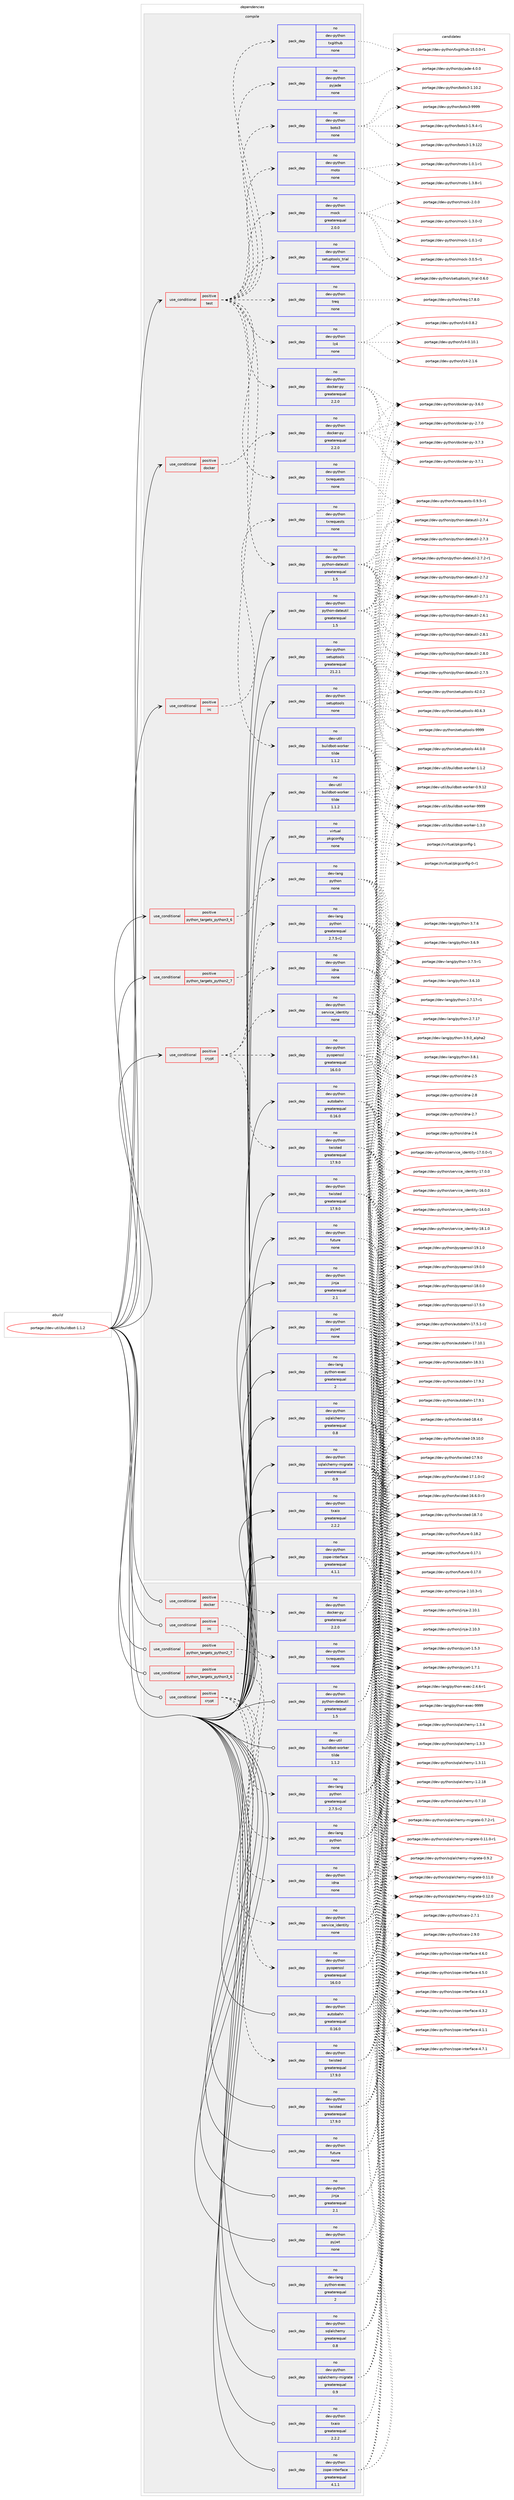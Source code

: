 digraph prolog {

# *************
# Graph options
# *************

newrank=true;
concentrate=true;
compound=true;
graph [rankdir=LR,fontname=Helvetica,fontsize=10,ranksep=1.5];#, ranksep=2.5, nodesep=0.2];
edge  [arrowhead=vee];
node  [fontname=Helvetica,fontsize=10];

# **********
# The ebuild
# **********

subgraph cluster_leftcol {
color=gray;
label=<<i>ebuild</i>>;
id [label="portage://dev-util/buildbot-1.1.2", color=red, width=4, href="../dev-util/buildbot-1.1.2.svg"];
}

# ****************
# The dependencies
# ****************

subgraph cluster_midcol {
color=gray;
label=<<i>dependencies</i>>;
subgraph cluster_compile {
fillcolor="#eeeeee";
style=filled;
label=<<i>compile</i>>;
subgraph cond63585 {
dependency306081 [label=<<TABLE BORDER="0" CELLBORDER="1" CELLSPACING="0" CELLPADDING="4"><TR><TD ROWSPAN="3" CELLPADDING="10">use_conditional</TD></TR><TR><TD>positive</TD></TR><TR><TD>crypt</TD></TR></TABLE>>, shape=none, color=red];
subgraph pack237822 {
dependency306082 [label=<<TABLE BORDER="0" CELLBORDER="1" CELLSPACING="0" CELLPADDING="4" WIDTH="220"><TR><TD ROWSPAN="6" CELLPADDING="30">pack_dep</TD></TR><TR><TD WIDTH="110">no</TD></TR><TR><TD>dev-python</TD></TR><TR><TD>twisted</TD></TR><TR><TD>greaterequal</TD></TR><TR><TD>17.9.0</TD></TR></TABLE>>, shape=none, color=blue];
}
dependency306081:e -> dependency306082:w [weight=20,style="dashed",arrowhead="vee"];
subgraph pack237823 {
dependency306083 [label=<<TABLE BORDER="0" CELLBORDER="1" CELLSPACING="0" CELLPADDING="4" WIDTH="220"><TR><TD ROWSPAN="6" CELLPADDING="30">pack_dep</TD></TR><TR><TD WIDTH="110">no</TD></TR><TR><TD>dev-python</TD></TR><TR><TD>pyopenssl</TD></TR><TR><TD>greaterequal</TD></TR><TR><TD>16.0.0</TD></TR></TABLE>>, shape=none, color=blue];
}
dependency306081:e -> dependency306083:w [weight=20,style="dashed",arrowhead="vee"];
subgraph pack237824 {
dependency306084 [label=<<TABLE BORDER="0" CELLBORDER="1" CELLSPACING="0" CELLPADDING="4" WIDTH="220"><TR><TD ROWSPAN="6" CELLPADDING="30">pack_dep</TD></TR><TR><TD WIDTH="110">no</TD></TR><TR><TD>dev-python</TD></TR><TR><TD>idna</TD></TR><TR><TD>none</TD></TR><TR><TD></TD></TR></TABLE>>, shape=none, color=blue];
}
dependency306081:e -> dependency306084:w [weight=20,style="dashed",arrowhead="vee"];
subgraph pack237825 {
dependency306085 [label=<<TABLE BORDER="0" CELLBORDER="1" CELLSPACING="0" CELLPADDING="4" WIDTH="220"><TR><TD ROWSPAN="6" CELLPADDING="30">pack_dep</TD></TR><TR><TD WIDTH="110">no</TD></TR><TR><TD>dev-python</TD></TR><TR><TD>service_identity</TD></TR><TR><TD>none</TD></TR><TR><TD></TD></TR></TABLE>>, shape=none, color=blue];
}
dependency306081:e -> dependency306085:w [weight=20,style="dashed",arrowhead="vee"];
}
id:e -> dependency306081:w [weight=20,style="solid",arrowhead="vee"];
subgraph cond63586 {
dependency306086 [label=<<TABLE BORDER="0" CELLBORDER="1" CELLSPACING="0" CELLPADDING="4"><TR><TD ROWSPAN="3" CELLPADDING="10">use_conditional</TD></TR><TR><TD>positive</TD></TR><TR><TD>docker</TD></TR></TABLE>>, shape=none, color=red];
subgraph pack237826 {
dependency306087 [label=<<TABLE BORDER="0" CELLBORDER="1" CELLSPACING="0" CELLPADDING="4" WIDTH="220"><TR><TD ROWSPAN="6" CELLPADDING="30">pack_dep</TD></TR><TR><TD WIDTH="110">no</TD></TR><TR><TD>dev-python</TD></TR><TR><TD>docker-py</TD></TR><TR><TD>greaterequal</TD></TR><TR><TD>2.2.0</TD></TR></TABLE>>, shape=none, color=blue];
}
dependency306086:e -> dependency306087:w [weight=20,style="dashed",arrowhead="vee"];
}
id:e -> dependency306086:w [weight=20,style="solid",arrowhead="vee"];
subgraph cond63587 {
dependency306088 [label=<<TABLE BORDER="0" CELLBORDER="1" CELLSPACING="0" CELLPADDING="4"><TR><TD ROWSPAN="3" CELLPADDING="10">use_conditional</TD></TR><TR><TD>positive</TD></TR><TR><TD>irc</TD></TR></TABLE>>, shape=none, color=red];
subgraph pack237827 {
dependency306089 [label=<<TABLE BORDER="0" CELLBORDER="1" CELLSPACING="0" CELLPADDING="4" WIDTH="220"><TR><TD ROWSPAN="6" CELLPADDING="30">pack_dep</TD></TR><TR><TD WIDTH="110">no</TD></TR><TR><TD>dev-python</TD></TR><TR><TD>txrequests</TD></TR><TR><TD>none</TD></TR><TR><TD></TD></TR></TABLE>>, shape=none, color=blue];
}
dependency306088:e -> dependency306089:w [weight=20,style="dashed",arrowhead="vee"];
}
id:e -> dependency306088:w [weight=20,style="solid",arrowhead="vee"];
subgraph cond63588 {
dependency306090 [label=<<TABLE BORDER="0" CELLBORDER="1" CELLSPACING="0" CELLPADDING="4"><TR><TD ROWSPAN="3" CELLPADDING="10">use_conditional</TD></TR><TR><TD>positive</TD></TR><TR><TD>python_targets_python2_7</TD></TR></TABLE>>, shape=none, color=red];
subgraph pack237828 {
dependency306091 [label=<<TABLE BORDER="0" CELLBORDER="1" CELLSPACING="0" CELLPADDING="4" WIDTH="220"><TR><TD ROWSPAN="6" CELLPADDING="30">pack_dep</TD></TR><TR><TD WIDTH="110">no</TD></TR><TR><TD>dev-lang</TD></TR><TR><TD>python</TD></TR><TR><TD>greaterequal</TD></TR><TR><TD>2.7.5-r2</TD></TR></TABLE>>, shape=none, color=blue];
}
dependency306090:e -> dependency306091:w [weight=20,style="dashed",arrowhead="vee"];
}
id:e -> dependency306090:w [weight=20,style="solid",arrowhead="vee"];
subgraph cond63589 {
dependency306092 [label=<<TABLE BORDER="0" CELLBORDER="1" CELLSPACING="0" CELLPADDING="4"><TR><TD ROWSPAN="3" CELLPADDING="10">use_conditional</TD></TR><TR><TD>positive</TD></TR><TR><TD>python_targets_python3_6</TD></TR></TABLE>>, shape=none, color=red];
subgraph pack237829 {
dependency306093 [label=<<TABLE BORDER="0" CELLBORDER="1" CELLSPACING="0" CELLPADDING="4" WIDTH="220"><TR><TD ROWSPAN="6" CELLPADDING="30">pack_dep</TD></TR><TR><TD WIDTH="110">no</TD></TR><TR><TD>dev-lang</TD></TR><TR><TD>python</TD></TR><TR><TD>none</TD></TR><TR><TD></TD></TR></TABLE>>, shape=none, color=blue];
}
dependency306092:e -> dependency306093:w [weight=20,style="dashed",arrowhead="vee"];
}
id:e -> dependency306092:w [weight=20,style="solid",arrowhead="vee"];
subgraph cond63590 {
dependency306094 [label=<<TABLE BORDER="0" CELLBORDER="1" CELLSPACING="0" CELLPADDING="4"><TR><TD ROWSPAN="3" CELLPADDING="10">use_conditional</TD></TR><TR><TD>positive</TD></TR><TR><TD>test</TD></TR></TABLE>>, shape=none, color=red];
subgraph pack237830 {
dependency306095 [label=<<TABLE BORDER="0" CELLBORDER="1" CELLSPACING="0" CELLPADDING="4" WIDTH="220"><TR><TD ROWSPAN="6" CELLPADDING="30">pack_dep</TD></TR><TR><TD WIDTH="110">no</TD></TR><TR><TD>dev-python</TD></TR><TR><TD>python-dateutil</TD></TR><TR><TD>greaterequal</TD></TR><TR><TD>1.5</TD></TR></TABLE>>, shape=none, color=blue];
}
dependency306094:e -> dependency306095:w [weight=20,style="dashed",arrowhead="vee"];
subgraph pack237831 {
dependency306096 [label=<<TABLE BORDER="0" CELLBORDER="1" CELLSPACING="0" CELLPADDING="4" WIDTH="220"><TR><TD ROWSPAN="6" CELLPADDING="30">pack_dep</TD></TR><TR><TD WIDTH="110">no</TD></TR><TR><TD>dev-python</TD></TR><TR><TD>mock</TD></TR><TR><TD>greaterequal</TD></TR><TR><TD>2.0.0</TD></TR></TABLE>>, shape=none, color=blue];
}
dependency306094:e -> dependency306096:w [weight=20,style="dashed",arrowhead="vee"];
subgraph pack237832 {
dependency306097 [label=<<TABLE BORDER="0" CELLBORDER="1" CELLSPACING="0" CELLPADDING="4" WIDTH="220"><TR><TD ROWSPAN="6" CELLPADDING="30">pack_dep</TD></TR><TR><TD WIDTH="110">no</TD></TR><TR><TD>dev-python</TD></TR><TR><TD>moto</TD></TR><TR><TD>none</TD></TR><TR><TD></TD></TR></TABLE>>, shape=none, color=blue];
}
dependency306094:e -> dependency306097:w [weight=20,style="dashed",arrowhead="vee"];
subgraph pack237833 {
dependency306098 [label=<<TABLE BORDER="0" CELLBORDER="1" CELLSPACING="0" CELLPADDING="4" WIDTH="220"><TR><TD ROWSPAN="6" CELLPADDING="30">pack_dep</TD></TR><TR><TD WIDTH="110">no</TD></TR><TR><TD>dev-python</TD></TR><TR><TD>boto3</TD></TR><TR><TD>none</TD></TR><TR><TD></TD></TR></TABLE>>, shape=none, color=blue];
}
dependency306094:e -> dependency306098:w [weight=20,style="dashed",arrowhead="vee"];
subgraph pack237834 {
dependency306099 [label=<<TABLE BORDER="0" CELLBORDER="1" CELLSPACING="0" CELLPADDING="4" WIDTH="220"><TR><TD ROWSPAN="6" CELLPADDING="30">pack_dep</TD></TR><TR><TD WIDTH="110">no</TD></TR><TR><TD>dev-python</TD></TR><TR><TD>pyjade</TD></TR><TR><TD>none</TD></TR><TR><TD></TD></TR></TABLE>>, shape=none, color=blue];
}
dependency306094:e -> dependency306099:w [weight=20,style="dashed",arrowhead="vee"];
subgraph pack237835 {
dependency306100 [label=<<TABLE BORDER="0" CELLBORDER="1" CELLSPACING="0" CELLPADDING="4" WIDTH="220"><TR><TD ROWSPAN="6" CELLPADDING="30">pack_dep</TD></TR><TR><TD WIDTH="110">no</TD></TR><TR><TD>dev-python</TD></TR><TR><TD>txgithub</TD></TR><TR><TD>none</TD></TR><TR><TD></TD></TR></TABLE>>, shape=none, color=blue];
}
dependency306094:e -> dependency306100:w [weight=20,style="dashed",arrowhead="vee"];
subgraph pack237836 {
dependency306101 [label=<<TABLE BORDER="0" CELLBORDER="1" CELLSPACING="0" CELLPADDING="4" WIDTH="220"><TR><TD ROWSPAN="6" CELLPADDING="30">pack_dep</TD></TR><TR><TD WIDTH="110">no</TD></TR><TR><TD>dev-python</TD></TR><TR><TD>txrequests</TD></TR><TR><TD>none</TD></TR><TR><TD></TD></TR></TABLE>>, shape=none, color=blue];
}
dependency306094:e -> dependency306101:w [weight=20,style="dashed",arrowhead="vee"];
subgraph pack237837 {
dependency306102 [label=<<TABLE BORDER="0" CELLBORDER="1" CELLSPACING="0" CELLPADDING="4" WIDTH="220"><TR><TD ROWSPAN="6" CELLPADDING="30">pack_dep</TD></TR><TR><TD WIDTH="110">no</TD></TR><TR><TD>dev-python</TD></TR><TR><TD>lz4</TD></TR><TR><TD>none</TD></TR><TR><TD></TD></TR></TABLE>>, shape=none, color=blue];
}
dependency306094:e -> dependency306102:w [weight=20,style="dashed",arrowhead="vee"];
subgraph pack237838 {
dependency306103 [label=<<TABLE BORDER="0" CELLBORDER="1" CELLSPACING="0" CELLPADDING="4" WIDTH="220"><TR><TD ROWSPAN="6" CELLPADDING="30">pack_dep</TD></TR><TR><TD WIDTH="110">no</TD></TR><TR><TD>dev-python</TD></TR><TR><TD>treq</TD></TR><TR><TD>none</TD></TR><TR><TD></TD></TR></TABLE>>, shape=none, color=blue];
}
dependency306094:e -> dependency306103:w [weight=20,style="dashed",arrowhead="vee"];
subgraph pack237839 {
dependency306104 [label=<<TABLE BORDER="0" CELLBORDER="1" CELLSPACING="0" CELLPADDING="4" WIDTH="220"><TR><TD ROWSPAN="6" CELLPADDING="30">pack_dep</TD></TR><TR><TD WIDTH="110">no</TD></TR><TR><TD>dev-python</TD></TR><TR><TD>setuptools_trial</TD></TR><TR><TD>none</TD></TR><TR><TD></TD></TR></TABLE>>, shape=none, color=blue];
}
dependency306094:e -> dependency306104:w [weight=20,style="dashed",arrowhead="vee"];
subgraph pack237840 {
dependency306105 [label=<<TABLE BORDER="0" CELLBORDER="1" CELLSPACING="0" CELLPADDING="4" WIDTH="220"><TR><TD ROWSPAN="6" CELLPADDING="30">pack_dep</TD></TR><TR><TD WIDTH="110">no</TD></TR><TR><TD>dev-util</TD></TR><TR><TD>buildbot-worker</TD></TR><TR><TD>tilde</TD></TR><TR><TD>1.1.2</TD></TR></TABLE>>, shape=none, color=blue];
}
dependency306094:e -> dependency306105:w [weight=20,style="dashed",arrowhead="vee"];
subgraph pack237841 {
dependency306106 [label=<<TABLE BORDER="0" CELLBORDER="1" CELLSPACING="0" CELLPADDING="4" WIDTH="220"><TR><TD ROWSPAN="6" CELLPADDING="30">pack_dep</TD></TR><TR><TD WIDTH="110">no</TD></TR><TR><TD>dev-python</TD></TR><TR><TD>docker-py</TD></TR><TR><TD>greaterequal</TD></TR><TR><TD>2.2.0</TD></TR></TABLE>>, shape=none, color=blue];
}
dependency306094:e -> dependency306106:w [weight=20,style="dashed",arrowhead="vee"];
}
id:e -> dependency306094:w [weight=20,style="solid",arrowhead="vee"];
subgraph pack237842 {
dependency306107 [label=<<TABLE BORDER="0" CELLBORDER="1" CELLSPACING="0" CELLPADDING="4" WIDTH="220"><TR><TD ROWSPAN="6" CELLPADDING="30">pack_dep</TD></TR><TR><TD WIDTH="110">no</TD></TR><TR><TD>dev-lang</TD></TR><TR><TD>python-exec</TD></TR><TR><TD>greaterequal</TD></TR><TR><TD>2</TD></TR></TABLE>>, shape=none, color=blue];
}
id:e -> dependency306107:w [weight=20,style="solid",arrowhead="vee"];
subgraph pack237843 {
dependency306108 [label=<<TABLE BORDER="0" CELLBORDER="1" CELLSPACING="0" CELLPADDING="4" WIDTH="220"><TR><TD ROWSPAN="6" CELLPADDING="30">pack_dep</TD></TR><TR><TD WIDTH="110">no</TD></TR><TR><TD>dev-python</TD></TR><TR><TD>autobahn</TD></TR><TR><TD>greaterequal</TD></TR><TR><TD>0.16.0</TD></TR></TABLE>>, shape=none, color=blue];
}
id:e -> dependency306108:w [weight=20,style="solid",arrowhead="vee"];
subgraph pack237844 {
dependency306109 [label=<<TABLE BORDER="0" CELLBORDER="1" CELLSPACING="0" CELLPADDING="4" WIDTH="220"><TR><TD ROWSPAN="6" CELLPADDING="30">pack_dep</TD></TR><TR><TD WIDTH="110">no</TD></TR><TR><TD>dev-python</TD></TR><TR><TD>future</TD></TR><TR><TD>none</TD></TR><TR><TD></TD></TR></TABLE>>, shape=none, color=blue];
}
id:e -> dependency306109:w [weight=20,style="solid",arrowhead="vee"];
subgraph pack237845 {
dependency306110 [label=<<TABLE BORDER="0" CELLBORDER="1" CELLSPACING="0" CELLPADDING="4" WIDTH="220"><TR><TD ROWSPAN="6" CELLPADDING="30">pack_dep</TD></TR><TR><TD WIDTH="110">no</TD></TR><TR><TD>dev-python</TD></TR><TR><TD>jinja</TD></TR><TR><TD>greaterequal</TD></TR><TR><TD>2.1</TD></TR></TABLE>>, shape=none, color=blue];
}
id:e -> dependency306110:w [weight=20,style="solid",arrowhead="vee"];
subgraph pack237846 {
dependency306111 [label=<<TABLE BORDER="0" CELLBORDER="1" CELLSPACING="0" CELLPADDING="4" WIDTH="220"><TR><TD ROWSPAN="6" CELLPADDING="30">pack_dep</TD></TR><TR><TD WIDTH="110">no</TD></TR><TR><TD>dev-python</TD></TR><TR><TD>pyjwt</TD></TR><TR><TD>none</TD></TR><TR><TD></TD></TR></TABLE>>, shape=none, color=blue];
}
id:e -> dependency306111:w [weight=20,style="solid",arrowhead="vee"];
subgraph pack237847 {
dependency306112 [label=<<TABLE BORDER="0" CELLBORDER="1" CELLSPACING="0" CELLPADDING="4" WIDTH="220"><TR><TD ROWSPAN="6" CELLPADDING="30">pack_dep</TD></TR><TR><TD WIDTH="110">no</TD></TR><TR><TD>dev-python</TD></TR><TR><TD>python-dateutil</TD></TR><TR><TD>greaterequal</TD></TR><TR><TD>1.5</TD></TR></TABLE>>, shape=none, color=blue];
}
id:e -> dependency306112:w [weight=20,style="solid",arrowhead="vee"];
subgraph pack237848 {
dependency306113 [label=<<TABLE BORDER="0" CELLBORDER="1" CELLSPACING="0" CELLPADDING="4" WIDTH="220"><TR><TD ROWSPAN="6" CELLPADDING="30">pack_dep</TD></TR><TR><TD WIDTH="110">no</TD></TR><TR><TD>dev-python</TD></TR><TR><TD>setuptools</TD></TR><TR><TD>greaterequal</TD></TR><TR><TD>21.2.1</TD></TR></TABLE>>, shape=none, color=blue];
}
id:e -> dependency306113:w [weight=20,style="solid",arrowhead="vee"];
subgraph pack237849 {
dependency306114 [label=<<TABLE BORDER="0" CELLBORDER="1" CELLSPACING="0" CELLPADDING="4" WIDTH="220"><TR><TD ROWSPAN="6" CELLPADDING="30">pack_dep</TD></TR><TR><TD WIDTH="110">no</TD></TR><TR><TD>dev-python</TD></TR><TR><TD>setuptools</TD></TR><TR><TD>none</TD></TR><TR><TD></TD></TR></TABLE>>, shape=none, color=blue];
}
id:e -> dependency306114:w [weight=20,style="solid",arrowhead="vee"];
subgraph pack237850 {
dependency306115 [label=<<TABLE BORDER="0" CELLBORDER="1" CELLSPACING="0" CELLPADDING="4" WIDTH="220"><TR><TD ROWSPAN="6" CELLPADDING="30">pack_dep</TD></TR><TR><TD WIDTH="110">no</TD></TR><TR><TD>dev-python</TD></TR><TR><TD>sqlalchemy</TD></TR><TR><TD>greaterequal</TD></TR><TR><TD>0.8</TD></TR></TABLE>>, shape=none, color=blue];
}
id:e -> dependency306115:w [weight=20,style="solid",arrowhead="vee"];
subgraph pack237851 {
dependency306116 [label=<<TABLE BORDER="0" CELLBORDER="1" CELLSPACING="0" CELLPADDING="4" WIDTH="220"><TR><TD ROWSPAN="6" CELLPADDING="30">pack_dep</TD></TR><TR><TD WIDTH="110">no</TD></TR><TR><TD>dev-python</TD></TR><TR><TD>sqlalchemy-migrate</TD></TR><TR><TD>greaterequal</TD></TR><TR><TD>0.9</TD></TR></TABLE>>, shape=none, color=blue];
}
id:e -> dependency306116:w [weight=20,style="solid",arrowhead="vee"];
subgraph pack237852 {
dependency306117 [label=<<TABLE BORDER="0" CELLBORDER="1" CELLSPACING="0" CELLPADDING="4" WIDTH="220"><TR><TD ROWSPAN="6" CELLPADDING="30">pack_dep</TD></TR><TR><TD WIDTH="110">no</TD></TR><TR><TD>dev-python</TD></TR><TR><TD>twisted</TD></TR><TR><TD>greaterequal</TD></TR><TR><TD>17.9.0</TD></TR></TABLE>>, shape=none, color=blue];
}
id:e -> dependency306117:w [weight=20,style="solid",arrowhead="vee"];
subgraph pack237853 {
dependency306118 [label=<<TABLE BORDER="0" CELLBORDER="1" CELLSPACING="0" CELLPADDING="4" WIDTH="220"><TR><TD ROWSPAN="6" CELLPADDING="30">pack_dep</TD></TR><TR><TD WIDTH="110">no</TD></TR><TR><TD>dev-python</TD></TR><TR><TD>txaio</TD></TR><TR><TD>greaterequal</TD></TR><TR><TD>2.2.2</TD></TR></TABLE>>, shape=none, color=blue];
}
id:e -> dependency306118:w [weight=20,style="solid",arrowhead="vee"];
subgraph pack237854 {
dependency306119 [label=<<TABLE BORDER="0" CELLBORDER="1" CELLSPACING="0" CELLPADDING="4" WIDTH="220"><TR><TD ROWSPAN="6" CELLPADDING="30">pack_dep</TD></TR><TR><TD WIDTH="110">no</TD></TR><TR><TD>dev-python</TD></TR><TR><TD>zope-interface</TD></TR><TR><TD>greaterequal</TD></TR><TR><TD>4.1.1</TD></TR></TABLE>>, shape=none, color=blue];
}
id:e -> dependency306119:w [weight=20,style="solid",arrowhead="vee"];
subgraph pack237855 {
dependency306120 [label=<<TABLE BORDER="0" CELLBORDER="1" CELLSPACING="0" CELLPADDING="4" WIDTH="220"><TR><TD ROWSPAN="6" CELLPADDING="30">pack_dep</TD></TR><TR><TD WIDTH="110">no</TD></TR><TR><TD>dev-util</TD></TR><TR><TD>buildbot-worker</TD></TR><TR><TD>tilde</TD></TR><TR><TD>1.1.2</TD></TR></TABLE>>, shape=none, color=blue];
}
id:e -> dependency306120:w [weight=20,style="solid",arrowhead="vee"];
subgraph pack237856 {
dependency306121 [label=<<TABLE BORDER="0" CELLBORDER="1" CELLSPACING="0" CELLPADDING="4" WIDTH="220"><TR><TD ROWSPAN="6" CELLPADDING="30">pack_dep</TD></TR><TR><TD WIDTH="110">no</TD></TR><TR><TD>virtual</TD></TR><TR><TD>pkgconfig</TD></TR><TR><TD>none</TD></TR><TR><TD></TD></TR></TABLE>>, shape=none, color=blue];
}
id:e -> dependency306121:w [weight=20,style="solid",arrowhead="vee"];
}
subgraph cluster_compileandrun {
fillcolor="#eeeeee";
style=filled;
label=<<i>compile and run</i>>;
}
subgraph cluster_run {
fillcolor="#eeeeee";
style=filled;
label=<<i>run</i>>;
subgraph cond63591 {
dependency306122 [label=<<TABLE BORDER="0" CELLBORDER="1" CELLSPACING="0" CELLPADDING="4"><TR><TD ROWSPAN="3" CELLPADDING="10">use_conditional</TD></TR><TR><TD>positive</TD></TR><TR><TD>crypt</TD></TR></TABLE>>, shape=none, color=red];
subgraph pack237857 {
dependency306123 [label=<<TABLE BORDER="0" CELLBORDER="1" CELLSPACING="0" CELLPADDING="4" WIDTH="220"><TR><TD ROWSPAN="6" CELLPADDING="30">pack_dep</TD></TR><TR><TD WIDTH="110">no</TD></TR><TR><TD>dev-python</TD></TR><TR><TD>twisted</TD></TR><TR><TD>greaterequal</TD></TR><TR><TD>17.9.0</TD></TR></TABLE>>, shape=none, color=blue];
}
dependency306122:e -> dependency306123:w [weight=20,style="dashed",arrowhead="vee"];
subgraph pack237858 {
dependency306124 [label=<<TABLE BORDER="0" CELLBORDER="1" CELLSPACING="0" CELLPADDING="4" WIDTH="220"><TR><TD ROWSPAN="6" CELLPADDING="30">pack_dep</TD></TR><TR><TD WIDTH="110">no</TD></TR><TR><TD>dev-python</TD></TR><TR><TD>pyopenssl</TD></TR><TR><TD>greaterequal</TD></TR><TR><TD>16.0.0</TD></TR></TABLE>>, shape=none, color=blue];
}
dependency306122:e -> dependency306124:w [weight=20,style="dashed",arrowhead="vee"];
subgraph pack237859 {
dependency306125 [label=<<TABLE BORDER="0" CELLBORDER="1" CELLSPACING="0" CELLPADDING="4" WIDTH="220"><TR><TD ROWSPAN="6" CELLPADDING="30">pack_dep</TD></TR><TR><TD WIDTH="110">no</TD></TR><TR><TD>dev-python</TD></TR><TR><TD>idna</TD></TR><TR><TD>none</TD></TR><TR><TD></TD></TR></TABLE>>, shape=none, color=blue];
}
dependency306122:e -> dependency306125:w [weight=20,style="dashed",arrowhead="vee"];
subgraph pack237860 {
dependency306126 [label=<<TABLE BORDER="0" CELLBORDER="1" CELLSPACING="0" CELLPADDING="4" WIDTH="220"><TR><TD ROWSPAN="6" CELLPADDING="30">pack_dep</TD></TR><TR><TD WIDTH="110">no</TD></TR><TR><TD>dev-python</TD></TR><TR><TD>service_identity</TD></TR><TR><TD>none</TD></TR><TR><TD></TD></TR></TABLE>>, shape=none, color=blue];
}
dependency306122:e -> dependency306126:w [weight=20,style="dashed",arrowhead="vee"];
}
id:e -> dependency306122:w [weight=20,style="solid",arrowhead="odot"];
subgraph cond63592 {
dependency306127 [label=<<TABLE BORDER="0" CELLBORDER="1" CELLSPACING="0" CELLPADDING="4"><TR><TD ROWSPAN="3" CELLPADDING="10">use_conditional</TD></TR><TR><TD>positive</TD></TR><TR><TD>docker</TD></TR></TABLE>>, shape=none, color=red];
subgraph pack237861 {
dependency306128 [label=<<TABLE BORDER="0" CELLBORDER="1" CELLSPACING="0" CELLPADDING="4" WIDTH="220"><TR><TD ROWSPAN="6" CELLPADDING="30">pack_dep</TD></TR><TR><TD WIDTH="110">no</TD></TR><TR><TD>dev-python</TD></TR><TR><TD>docker-py</TD></TR><TR><TD>greaterequal</TD></TR><TR><TD>2.2.0</TD></TR></TABLE>>, shape=none, color=blue];
}
dependency306127:e -> dependency306128:w [weight=20,style="dashed",arrowhead="vee"];
}
id:e -> dependency306127:w [weight=20,style="solid",arrowhead="odot"];
subgraph cond63593 {
dependency306129 [label=<<TABLE BORDER="0" CELLBORDER="1" CELLSPACING="0" CELLPADDING="4"><TR><TD ROWSPAN="3" CELLPADDING="10">use_conditional</TD></TR><TR><TD>positive</TD></TR><TR><TD>irc</TD></TR></TABLE>>, shape=none, color=red];
subgraph pack237862 {
dependency306130 [label=<<TABLE BORDER="0" CELLBORDER="1" CELLSPACING="0" CELLPADDING="4" WIDTH="220"><TR><TD ROWSPAN="6" CELLPADDING="30">pack_dep</TD></TR><TR><TD WIDTH="110">no</TD></TR><TR><TD>dev-python</TD></TR><TR><TD>txrequests</TD></TR><TR><TD>none</TD></TR><TR><TD></TD></TR></TABLE>>, shape=none, color=blue];
}
dependency306129:e -> dependency306130:w [weight=20,style="dashed",arrowhead="vee"];
}
id:e -> dependency306129:w [weight=20,style="solid",arrowhead="odot"];
subgraph cond63594 {
dependency306131 [label=<<TABLE BORDER="0" CELLBORDER="1" CELLSPACING="0" CELLPADDING="4"><TR><TD ROWSPAN="3" CELLPADDING="10">use_conditional</TD></TR><TR><TD>positive</TD></TR><TR><TD>python_targets_python2_7</TD></TR></TABLE>>, shape=none, color=red];
subgraph pack237863 {
dependency306132 [label=<<TABLE BORDER="0" CELLBORDER="1" CELLSPACING="0" CELLPADDING="4" WIDTH="220"><TR><TD ROWSPAN="6" CELLPADDING="30">pack_dep</TD></TR><TR><TD WIDTH="110">no</TD></TR><TR><TD>dev-lang</TD></TR><TR><TD>python</TD></TR><TR><TD>greaterequal</TD></TR><TR><TD>2.7.5-r2</TD></TR></TABLE>>, shape=none, color=blue];
}
dependency306131:e -> dependency306132:w [weight=20,style="dashed",arrowhead="vee"];
}
id:e -> dependency306131:w [weight=20,style="solid",arrowhead="odot"];
subgraph cond63595 {
dependency306133 [label=<<TABLE BORDER="0" CELLBORDER="1" CELLSPACING="0" CELLPADDING="4"><TR><TD ROWSPAN="3" CELLPADDING="10">use_conditional</TD></TR><TR><TD>positive</TD></TR><TR><TD>python_targets_python3_6</TD></TR></TABLE>>, shape=none, color=red];
subgraph pack237864 {
dependency306134 [label=<<TABLE BORDER="0" CELLBORDER="1" CELLSPACING="0" CELLPADDING="4" WIDTH="220"><TR><TD ROWSPAN="6" CELLPADDING="30">pack_dep</TD></TR><TR><TD WIDTH="110">no</TD></TR><TR><TD>dev-lang</TD></TR><TR><TD>python</TD></TR><TR><TD>none</TD></TR><TR><TD></TD></TR></TABLE>>, shape=none, color=blue];
}
dependency306133:e -> dependency306134:w [weight=20,style="dashed",arrowhead="vee"];
}
id:e -> dependency306133:w [weight=20,style="solid",arrowhead="odot"];
subgraph pack237865 {
dependency306135 [label=<<TABLE BORDER="0" CELLBORDER="1" CELLSPACING="0" CELLPADDING="4" WIDTH="220"><TR><TD ROWSPAN="6" CELLPADDING="30">pack_dep</TD></TR><TR><TD WIDTH="110">no</TD></TR><TR><TD>dev-lang</TD></TR><TR><TD>python-exec</TD></TR><TR><TD>greaterequal</TD></TR><TR><TD>2</TD></TR></TABLE>>, shape=none, color=blue];
}
id:e -> dependency306135:w [weight=20,style="solid",arrowhead="odot"];
subgraph pack237866 {
dependency306136 [label=<<TABLE BORDER="0" CELLBORDER="1" CELLSPACING="0" CELLPADDING="4" WIDTH="220"><TR><TD ROWSPAN="6" CELLPADDING="30">pack_dep</TD></TR><TR><TD WIDTH="110">no</TD></TR><TR><TD>dev-python</TD></TR><TR><TD>autobahn</TD></TR><TR><TD>greaterequal</TD></TR><TR><TD>0.16.0</TD></TR></TABLE>>, shape=none, color=blue];
}
id:e -> dependency306136:w [weight=20,style="solid",arrowhead="odot"];
subgraph pack237867 {
dependency306137 [label=<<TABLE BORDER="0" CELLBORDER="1" CELLSPACING="0" CELLPADDING="4" WIDTH="220"><TR><TD ROWSPAN="6" CELLPADDING="30">pack_dep</TD></TR><TR><TD WIDTH="110">no</TD></TR><TR><TD>dev-python</TD></TR><TR><TD>future</TD></TR><TR><TD>none</TD></TR><TR><TD></TD></TR></TABLE>>, shape=none, color=blue];
}
id:e -> dependency306137:w [weight=20,style="solid",arrowhead="odot"];
subgraph pack237868 {
dependency306138 [label=<<TABLE BORDER="0" CELLBORDER="1" CELLSPACING="0" CELLPADDING="4" WIDTH="220"><TR><TD ROWSPAN="6" CELLPADDING="30">pack_dep</TD></TR><TR><TD WIDTH="110">no</TD></TR><TR><TD>dev-python</TD></TR><TR><TD>jinja</TD></TR><TR><TD>greaterequal</TD></TR><TR><TD>2.1</TD></TR></TABLE>>, shape=none, color=blue];
}
id:e -> dependency306138:w [weight=20,style="solid",arrowhead="odot"];
subgraph pack237869 {
dependency306139 [label=<<TABLE BORDER="0" CELLBORDER="1" CELLSPACING="0" CELLPADDING="4" WIDTH="220"><TR><TD ROWSPAN="6" CELLPADDING="30">pack_dep</TD></TR><TR><TD WIDTH="110">no</TD></TR><TR><TD>dev-python</TD></TR><TR><TD>pyjwt</TD></TR><TR><TD>none</TD></TR><TR><TD></TD></TR></TABLE>>, shape=none, color=blue];
}
id:e -> dependency306139:w [weight=20,style="solid",arrowhead="odot"];
subgraph pack237870 {
dependency306140 [label=<<TABLE BORDER="0" CELLBORDER="1" CELLSPACING="0" CELLPADDING="4" WIDTH="220"><TR><TD ROWSPAN="6" CELLPADDING="30">pack_dep</TD></TR><TR><TD WIDTH="110">no</TD></TR><TR><TD>dev-python</TD></TR><TR><TD>python-dateutil</TD></TR><TR><TD>greaterequal</TD></TR><TR><TD>1.5</TD></TR></TABLE>>, shape=none, color=blue];
}
id:e -> dependency306140:w [weight=20,style="solid",arrowhead="odot"];
subgraph pack237871 {
dependency306141 [label=<<TABLE BORDER="0" CELLBORDER="1" CELLSPACING="0" CELLPADDING="4" WIDTH="220"><TR><TD ROWSPAN="6" CELLPADDING="30">pack_dep</TD></TR><TR><TD WIDTH="110">no</TD></TR><TR><TD>dev-python</TD></TR><TR><TD>sqlalchemy</TD></TR><TR><TD>greaterequal</TD></TR><TR><TD>0.8</TD></TR></TABLE>>, shape=none, color=blue];
}
id:e -> dependency306141:w [weight=20,style="solid",arrowhead="odot"];
subgraph pack237872 {
dependency306142 [label=<<TABLE BORDER="0" CELLBORDER="1" CELLSPACING="0" CELLPADDING="4" WIDTH="220"><TR><TD ROWSPAN="6" CELLPADDING="30">pack_dep</TD></TR><TR><TD WIDTH="110">no</TD></TR><TR><TD>dev-python</TD></TR><TR><TD>sqlalchemy-migrate</TD></TR><TR><TD>greaterequal</TD></TR><TR><TD>0.9</TD></TR></TABLE>>, shape=none, color=blue];
}
id:e -> dependency306142:w [weight=20,style="solid",arrowhead="odot"];
subgraph pack237873 {
dependency306143 [label=<<TABLE BORDER="0" CELLBORDER="1" CELLSPACING="0" CELLPADDING="4" WIDTH="220"><TR><TD ROWSPAN="6" CELLPADDING="30">pack_dep</TD></TR><TR><TD WIDTH="110">no</TD></TR><TR><TD>dev-python</TD></TR><TR><TD>twisted</TD></TR><TR><TD>greaterequal</TD></TR><TR><TD>17.9.0</TD></TR></TABLE>>, shape=none, color=blue];
}
id:e -> dependency306143:w [weight=20,style="solid",arrowhead="odot"];
subgraph pack237874 {
dependency306144 [label=<<TABLE BORDER="0" CELLBORDER="1" CELLSPACING="0" CELLPADDING="4" WIDTH="220"><TR><TD ROWSPAN="6" CELLPADDING="30">pack_dep</TD></TR><TR><TD WIDTH="110">no</TD></TR><TR><TD>dev-python</TD></TR><TR><TD>txaio</TD></TR><TR><TD>greaterequal</TD></TR><TR><TD>2.2.2</TD></TR></TABLE>>, shape=none, color=blue];
}
id:e -> dependency306144:w [weight=20,style="solid",arrowhead="odot"];
subgraph pack237875 {
dependency306145 [label=<<TABLE BORDER="0" CELLBORDER="1" CELLSPACING="0" CELLPADDING="4" WIDTH="220"><TR><TD ROWSPAN="6" CELLPADDING="30">pack_dep</TD></TR><TR><TD WIDTH="110">no</TD></TR><TR><TD>dev-python</TD></TR><TR><TD>zope-interface</TD></TR><TR><TD>greaterequal</TD></TR><TR><TD>4.1.1</TD></TR></TABLE>>, shape=none, color=blue];
}
id:e -> dependency306145:w [weight=20,style="solid",arrowhead="odot"];
subgraph pack237876 {
dependency306146 [label=<<TABLE BORDER="0" CELLBORDER="1" CELLSPACING="0" CELLPADDING="4" WIDTH="220"><TR><TD ROWSPAN="6" CELLPADDING="30">pack_dep</TD></TR><TR><TD WIDTH="110">no</TD></TR><TR><TD>dev-util</TD></TR><TR><TD>buildbot-worker</TD></TR><TR><TD>tilde</TD></TR><TR><TD>1.1.2</TD></TR></TABLE>>, shape=none, color=blue];
}
id:e -> dependency306146:w [weight=20,style="solid",arrowhead="odot"];
}
}

# **************
# The candidates
# **************

subgraph cluster_choices {
rank=same;
color=gray;
label=<<i>candidates</i>>;

subgraph choice237822 {
color=black;
nodesep=1;
choice10010111845112121116104111110471161191051151161011004549574649484648 [label="portage://dev-python/twisted-19.10.0", color=red, width=4,href="../dev-python/twisted-19.10.0.svg"];
choice100101118451121211161041111104711611910511511610110045495646554648 [label="portage://dev-python/twisted-18.7.0", color=red, width=4,href="../dev-python/twisted-18.7.0.svg"];
choice100101118451121211161041111104711611910511511610110045495646524648 [label="portage://dev-python/twisted-18.4.0", color=red, width=4,href="../dev-python/twisted-18.4.0.svg"];
choice100101118451121211161041111104711611910511511610110045495546574648 [label="portage://dev-python/twisted-17.9.0", color=red, width=4,href="../dev-python/twisted-17.9.0.svg"];
choice1001011184511212111610411111047116119105115116101100454955464946484511450 [label="portage://dev-python/twisted-17.1.0-r2", color=red, width=4,href="../dev-python/twisted-17.1.0-r2.svg"];
choice1001011184511212111610411111047116119105115116101100454954465446484511451 [label="portage://dev-python/twisted-16.6.0-r3", color=red, width=4,href="../dev-python/twisted-16.6.0-r3.svg"];
dependency306082:e -> choice10010111845112121116104111110471161191051151161011004549574649484648:w [style=dotted,weight="100"];
dependency306082:e -> choice100101118451121211161041111104711611910511511610110045495646554648:w [style=dotted,weight="100"];
dependency306082:e -> choice100101118451121211161041111104711611910511511610110045495646524648:w [style=dotted,weight="100"];
dependency306082:e -> choice100101118451121211161041111104711611910511511610110045495546574648:w [style=dotted,weight="100"];
dependency306082:e -> choice1001011184511212111610411111047116119105115116101100454955464946484511450:w [style=dotted,weight="100"];
dependency306082:e -> choice1001011184511212111610411111047116119105115116101100454954465446484511451:w [style=dotted,weight="100"];
}
subgraph choice237823 {
color=black;
nodesep=1;
choice100101118451121211161041111104711212111111210111011511510845495746494648 [label="portage://dev-python/pyopenssl-19.1.0", color=red, width=4,href="../dev-python/pyopenssl-19.1.0.svg"];
choice100101118451121211161041111104711212111111210111011511510845495746484648 [label="portage://dev-python/pyopenssl-19.0.0", color=red, width=4,href="../dev-python/pyopenssl-19.0.0.svg"];
choice100101118451121211161041111104711212111111210111011511510845495646484648 [label="portage://dev-python/pyopenssl-18.0.0", color=red, width=4,href="../dev-python/pyopenssl-18.0.0.svg"];
choice100101118451121211161041111104711212111111210111011511510845495546534648 [label="portage://dev-python/pyopenssl-17.5.0", color=red, width=4,href="../dev-python/pyopenssl-17.5.0.svg"];
dependency306083:e -> choice100101118451121211161041111104711212111111210111011511510845495746494648:w [style=dotted,weight="100"];
dependency306083:e -> choice100101118451121211161041111104711212111111210111011511510845495746484648:w [style=dotted,weight="100"];
dependency306083:e -> choice100101118451121211161041111104711212111111210111011511510845495646484648:w [style=dotted,weight="100"];
dependency306083:e -> choice100101118451121211161041111104711212111111210111011511510845495546534648:w [style=dotted,weight="100"];
}
subgraph choice237824 {
color=black;
nodesep=1;
choice10010111845112121116104111110471051001109745504656 [label="portage://dev-python/idna-2.8", color=red, width=4,href="../dev-python/idna-2.8.svg"];
choice10010111845112121116104111110471051001109745504655 [label="portage://dev-python/idna-2.7", color=red, width=4,href="../dev-python/idna-2.7.svg"];
choice10010111845112121116104111110471051001109745504654 [label="portage://dev-python/idna-2.6", color=red, width=4,href="../dev-python/idna-2.6.svg"];
choice10010111845112121116104111110471051001109745504653 [label="portage://dev-python/idna-2.5", color=red, width=4,href="../dev-python/idna-2.5.svg"];
dependency306084:e -> choice10010111845112121116104111110471051001109745504656:w [style=dotted,weight="100"];
dependency306084:e -> choice10010111845112121116104111110471051001109745504655:w [style=dotted,weight="100"];
dependency306084:e -> choice10010111845112121116104111110471051001109745504654:w [style=dotted,weight="100"];
dependency306084:e -> choice10010111845112121116104111110471051001109745504653:w [style=dotted,weight="100"];
}
subgraph choice237825 {
color=black;
nodesep=1;
choice1001011184511212111610411111047115101114118105991019510510010111011610511612145495646494648 [label="portage://dev-python/service_identity-18.1.0", color=red, width=4,href="../dev-python/service_identity-18.1.0.svg"];
choice10010111845112121116104111110471151011141181059910195105100101110116105116121454955464846484511449 [label="portage://dev-python/service_identity-17.0.0-r1", color=red, width=4,href="../dev-python/service_identity-17.0.0-r1.svg"];
choice1001011184511212111610411111047115101114118105991019510510010111011610511612145495546484648 [label="portage://dev-python/service_identity-17.0.0", color=red, width=4,href="../dev-python/service_identity-17.0.0.svg"];
choice1001011184511212111610411111047115101114118105991019510510010111011610511612145495446484648 [label="portage://dev-python/service_identity-16.0.0", color=red, width=4,href="../dev-python/service_identity-16.0.0.svg"];
choice1001011184511212111610411111047115101114118105991019510510010111011610511612145495246484648 [label="portage://dev-python/service_identity-14.0.0", color=red, width=4,href="../dev-python/service_identity-14.0.0.svg"];
dependency306085:e -> choice1001011184511212111610411111047115101114118105991019510510010111011610511612145495646494648:w [style=dotted,weight="100"];
dependency306085:e -> choice10010111845112121116104111110471151011141181059910195105100101110116105116121454955464846484511449:w [style=dotted,weight="100"];
dependency306085:e -> choice1001011184511212111610411111047115101114118105991019510510010111011610511612145495546484648:w [style=dotted,weight="100"];
dependency306085:e -> choice1001011184511212111610411111047115101114118105991019510510010111011610511612145495446484648:w [style=dotted,weight="100"];
dependency306085:e -> choice1001011184511212111610411111047115101114118105991019510510010111011610511612145495246484648:w [style=dotted,weight="100"];
}
subgraph choice237826 {
color=black;
nodesep=1;
choice10010111845112121116104111110471001119910710111445112121455146554651 [label="portage://dev-python/docker-py-3.7.3", color=red, width=4,href="../dev-python/docker-py-3.7.3.svg"];
choice10010111845112121116104111110471001119910710111445112121455146554649 [label="portage://dev-python/docker-py-3.7.1", color=red, width=4,href="../dev-python/docker-py-3.7.1.svg"];
choice10010111845112121116104111110471001119910710111445112121455146544648 [label="portage://dev-python/docker-py-3.6.0", color=red, width=4,href="../dev-python/docker-py-3.6.0.svg"];
choice10010111845112121116104111110471001119910710111445112121455046554648 [label="portage://dev-python/docker-py-2.7.0", color=red, width=4,href="../dev-python/docker-py-2.7.0.svg"];
dependency306087:e -> choice10010111845112121116104111110471001119910710111445112121455146554651:w [style=dotted,weight="100"];
dependency306087:e -> choice10010111845112121116104111110471001119910710111445112121455146554649:w [style=dotted,weight="100"];
dependency306087:e -> choice10010111845112121116104111110471001119910710111445112121455146544648:w [style=dotted,weight="100"];
dependency306087:e -> choice10010111845112121116104111110471001119910710111445112121455046554648:w [style=dotted,weight="100"];
}
subgraph choice237827 {
color=black;
nodesep=1;
choice10010111845112121116104111110471161201141011131171011151161154548465746534511449 [label="portage://dev-python/txrequests-0.9.5-r1", color=red, width=4,href="../dev-python/txrequests-0.9.5-r1.svg"];
dependency306089:e -> choice10010111845112121116104111110471161201141011131171011151161154548465746534511449:w [style=dotted,weight="100"];
}
subgraph choice237828 {
color=black;
nodesep=1;
choice10010111845108971101034711212111610411111045514657464895971081121049750 [label="portage://dev-lang/python-3.9.0_alpha2", color=red, width=4,href="../dev-lang/python-3.9.0_alpha2.svg"];
choice100101118451089711010347112121116104111110455146564649 [label="portage://dev-lang/python-3.8.1", color=red, width=4,href="../dev-lang/python-3.8.1.svg"];
choice100101118451089711010347112121116104111110455146554654 [label="portage://dev-lang/python-3.7.6", color=red, width=4,href="../dev-lang/python-3.7.6.svg"];
choice1001011184510897110103471121211161041111104551465546534511449 [label="portage://dev-lang/python-3.7.5-r1", color=red, width=4,href="../dev-lang/python-3.7.5-r1.svg"];
choice100101118451089711010347112121116104111110455146544657 [label="portage://dev-lang/python-3.6.9", color=red, width=4,href="../dev-lang/python-3.6.9.svg"];
choice10010111845108971101034711212111610411111045514654464948 [label="portage://dev-lang/python-3.6.10", color=red, width=4,href="../dev-lang/python-3.6.10.svg"];
choice100101118451089711010347112121116104111110455046554649554511449 [label="portage://dev-lang/python-2.7.17-r1", color=red, width=4,href="../dev-lang/python-2.7.17-r1.svg"];
choice10010111845108971101034711212111610411111045504655464955 [label="portage://dev-lang/python-2.7.17", color=red, width=4,href="../dev-lang/python-2.7.17.svg"];
dependency306091:e -> choice10010111845108971101034711212111610411111045514657464895971081121049750:w [style=dotted,weight="100"];
dependency306091:e -> choice100101118451089711010347112121116104111110455146564649:w [style=dotted,weight="100"];
dependency306091:e -> choice100101118451089711010347112121116104111110455146554654:w [style=dotted,weight="100"];
dependency306091:e -> choice1001011184510897110103471121211161041111104551465546534511449:w [style=dotted,weight="100"];
dependency306091:e -> choice100101118451089711010347112121116104111110455146544657:w [style=dotted,weight="100"];
dependency306091:e -> choice10010111845108971101034711212111610411111045514654464948:w [style=dotted,weight="100"];
dependency306091:e -> choice100101118451089711010347112121116104111110455046554649554511449:w [style=dotted,weight="100"];
dependency306091:e -> choice10010111845108971101034711212111610411111045504655464955:w [style=dotted,weight="100"];
}
subgraph choice237829 {
color=black;
nodesep=1;
choice10010111845108971101034711212111610411111045514657464895971081121049750 [label="portage://dev-lang/python-3.9.0_alpha2", color=red, width=4,href="../dev-lang/python-3.9.0_alpha2.svg"];
choice100101118451089711010347112121116104111110455146564649 [label="portage://dev-lang/python-3.8.1", color=red, width=4,href="../dev-lang/python-3.8.1.svg"];
choice100101118451089711010347112121116104111110455146554654 [label="portage://dev-lang/python-3.7.6", color=red, width=4,href="../dev-lang/python-3.7.6.svg"];
choice1001011184510897110103471121211161041111104551465546534511449 [label="portage://dev-lang/python-3.7.5-r1", color=red, width=4,href="../dev-lang/python-3.7.5-r1.svg"];
choice100101118451089711010347112121116104111110455146544657 [label="portage://dev-lang/python-3.6.9", color=red, width=4,href="../dev-lang/python-3.6.9.svg"];
choice10010111845108971101034711212111610411111045514654464948 [label="portage://dev-lang/python-3.6.10", color=red, width=4,href="../dev-lang/python-3.6.10.svg"];
choice100101118451089711010347112121116104111110455046554649554511449 [label="portage://dev-lang/python-2.7.17-r1", color=red, width=4,href="../dev-lang/python-2.7.17-r1.svg"];
choice10010111845108971101034711212111610411111045504655464955 [label="portage://dev-lang/python-2.7.17", color=red, width=4,href="../dev-lang/python-2.7.17.svg"];
dependency306093:e -> choice10010111845108971101034711212111610411111045514657464895971081121049750:w [style=dotted,weight="100"];
dependency306093:e -> choice100101118451089711010347112121116104111110455146564649:w [style=dotted,weight="100"];
dependency306093:e -> choice100101118451089711010347112121116104111110455146554654:w [style=dotted,weight="100"];
dependency306093:e -> choice1001011184510897110103471121211161041111104551465546534511449:w [style=dotted,weight="100"];
dependency306093:e -> choice100101118451089711010347112121116104111110455146544657:w [style=dotted,weight="100"];
dependency306093:e -> choice10010111845108971101034711212111610411111045514654464948:w [style=dotted,weight="100"];
dependency306093:e -> choice100101118451089711010347112121116104111110455046554649554511449:w [style=dotted,weight="100"];
dependency306093:e -> choice10010111845108971101034711212111610411111045504655464955:w [style=dotted,weight="100"];
}
subgraph choice237830 {
color=black;
nodesep=1;
choice10010111845112121116104111110471121211161041111104510097116101117116105108455046564649 [label="portage://dev-python/python-dateutil-2.8.1", color=red, width=4,href="../dev-python/python-dateutil-2.8.1.svg"];
choice10010111845112121116104111110471121211161041111104510097116101117116105108455046564648 [label="portage://dev-python/python-dateutil-2.8.0", color=red, width=4,href="../dev-python/python-dateutil-2.8.0.svg"];
choice10010111845112121116104111110471121211161041111104510097116101117116105108455046554653 [label="portage://dev-python/python-dateutil-2.7.5", color=red, width=4,href="../dev-python/python-dateutil-2.7.5.svg"];
choice10010111845112121116104111110471121211161041111104510097116101117116105108455046554652 [label="portage://dev-python/python-dateutil-2.7.4", color=red, width=4,href="../dev-python/python-dateutil-2.7.4.svg"];
choice10010111845112121116104111110471121211161041111104510097116101117116105108455046554651 [label="portage://dev-python/python-dateutil-2.7.3", color=red, width=4,href="../dev-python/python-dateutil-2.7.3.svg"];
choice100101118451121211161041111104711212111610411111045100971161011171161051084550465546504511449 [label="portage://dev-python/python-dateutil-2.7.2-r1", color=red, width=4,href="../dev-python/python-dateutil-2.7.2-r1.svg"];
choice10010111845112121116104111110471121211161041111104510097116101117116105108455046554650 [label="portage://dev-python/python-dateutil-2.7.2", color=red, width=4,href="../dev-python/python-dateutil-2.7.2.svg"];
choice10010111845112121116104111110471121211161041111104510097116101117116105108455046554649 [label="portage://dev-python/python-dateutil-2.7.1", color=red, width=4,href="../dev-python/python-dateutil-2.7.1.svg"];
choice10010111845112121116104111110471121211161041111104510097116101117116105108455046544649 [label="portage://dev-python/python-dateutil-2.6.1", color=red, width=4,href="../dev-python/python-dateutil-2.6.1.svg"];
dependency306095:e -> choice10010111845112121116104111110471121211161041111104510097116101117116105108455046564649:w [style=dotted,weight="100"];
dependency306095:e -> choice10010111845112121116104111110471121211161041111104510097116101117116105108455046564648:w [style=dotted,weight="100"];
dependency306095:e -> choice10010111845112121116104111110471121211161041111104510097116101117116105108455046554653:w [style=dotted,weight="100"];
dependency306095:e -> choice10010111845112121116104111110471121211161041111104510097116101117116105108455046554652:w [style=dotted,weight="100"];
dependency306095:e -> choice10010111845112121116104111110471121211161041111104510097116101117116105108455046554651:w [style=dotted,weight="100"];
dependency306095:e -> choice100101118451121211161041111104711212111610411111045100971161011171161051084550465546504511449:w [style=dotted,weight="100"];
dependency306095:e -> choice10010111845112121116104111110471121211161041111104510097116101117116105108455046554650:w [style=dotted,weight="100"];
dependency306095:e -> choice10010111845112121116104111110471121211161041111104510097116101117116105108455046554649:w [style=dotted,weight="100"];
dependency306095:e -> choice10010111845112121116104111110471121211161041111104510097116101117116105108455046544649:w [style=dotted,weight="100"];
}
subgraph choice237831 {
color=black;
nodesep=1;
choice1001011184511212111610411111047109111991074551464846534511449 [label="portage://dev-python/mock-3.0.5-r1", color=red, width=4,href="../dev-python/mock-3.0.5-r1.svg"];
choice100101118451121211161041111104710911199107455046484648 [label="portage://dev-python/mock-2.0.0", color=red, width=4,href="../dev-python/mock-2.0.0.svg"];
choice1001011184511212111610411111047109111991074549465146484511450 [label="portage://dev-python/mock-1.3.0-r2", color=red, width=4,href="../dev-python/mock-1.3.0-r2.svg"];
choice1001011184511212111610411111047109111991074549464846494511450 [label="portage://dev-python/mock-1.0.1-r2", color=red, width=4,href="../dev-python/mock-1.0.1-r2.svg"];
dependency306096:e -> choice1001011184511212111610411111047109111991074551464846534511449:w [style=dotted,weight="100"];
dependency306096:e -> choice100101118451121211161041111104710911199107455046484648:w [style=dotted,weight="100"];
dependency306096:e -> choice1001011184511212111610411111047109111991074549465146484511450:w [style=dotted,weight="100"];
dependency306096:e -> choice1001011184511212111610411111047109111991074549464846494511450:w [style=dotted,weight="100"];
}
subgraph choice237832 {
color=black;
nodesep=1;
choice10010111845112121116104111110471091111161114549465146564511449 [label="portage://dev-python/moto-1.3.8-r1", color=red, width=4,href="../dev-python/moto-1.3.8-r1.svg"];
choice10010111845112121116104111110471091111161114549464846494511449 [label="portage://dev-python/moto-1.0.1-r1", color=red, width=4,href="../dev-python/moto-1.0.1-r1.svg"];
dependency306097:e -> choice10010111845112121116104111110471091111161114549465146564511449:w [style=dotted,weight="100"];
dependency306097:e -> choice10010111845112121116104111110471091111161114549464846494511449:w [style=dotted,weight="100"];
}
subgraph choice237833 {
color=black;
nodesep=1;
choice100101118451121211161041111104798111116111514557575757 [label="portage://dev-python/boto3-9999", color=red, width=4,href="../dev-python/boto3-9999.svg"];
choice100101118451121211161041111104798111116111514549465746524511449 [label="portage://dev-python/boto3-1.9.4-r1", color=red, width=4,href="../dev-python/boto3-1.9.4-r1.svg"];
choice100101118451121211161041111104798111116111514549465746495050 [label="portage://dev-python/boto3-1.9.122", color=red, width=4,href="../dev-python/boto3-1.9.122.svg"];
choice1001011184511212111610411111047981111161115145494649484650 [label="portage://dev-python/boto3-1.10.2", color=red, width=4,href="../dev-python/boto3-1.10.2.svg"];
dependency306098:e -> choice100101118451121211161041111104798111116111514557575757:w [style=dotted,weight="100"];
dependency306098:e -> choice100101118451121211161041111104798111116111514549465746524511449:w [style=dotted,weight="100"];
dependency306098:e -> choice100101118451121211161041111104798111116111514549465746495050:w [style=dotted,weight="100"];
dependency306098:e -> choice1001011184511212111610411111047981111161115145494649484650:w [style=dotted,weight="100"];
}
subgraph choice237834 {
color=black;
nodesep=1;
choice100101118451121211161041111104711212110697100101455246484648 [label="portage://dev-python/pyjade-4.0.0", color=red, width=4,href="../dev-python/pyjade-4.0.0.svg"];
dependency306099:e -> choice100101118451121211161041111104711212110697100101455246484648:w [style=dotted,weight="100"];
}
subgraph choice237835 {
color=black;
nodesep=1;
choice100101118451121211161041111104711612010310511610411798454953464846484511449 [label="portage://dev-python/txgithub-15.0.0-r1", color=red, width=4,href="../dev-python/txgithub-15.0.0-r1.svg"];
dependency306100:e -> choice100101118451121211161041111104711612010310511610411798454953464846484511449:w [style=dotted,weight="100"];
}
subgraph choice237836 {
color=black;
nodesep=1;
choice10010111845112121116104111110471161201141011131171011151161154548465746534511449 [label="portage://dev-python/txrequests-0.9.5-r1", color=red, width=4,href="../dev-python/txrequests-0.9.5-r1.svg"];
dependency306101:e -> choice10010111845112121116104111110471161201141011131171011151161154548465746534511449:w [style=dotted,weight="100"];
}
subgraph choice237837 {
color=black;
nodesep=1;
choice100101118451121211161041111104710812252455046494654 [label="portage://dev-python/lz4-2.1.6", color=red, width=4,href="../dev-python/lz4-2.1.6.svg"];
choice100101118451121211161041111104710812252454846564650 [label="portage://dev-python/lz4-0.8.2", color=red, width=4,href="../dev-python/lz4-0.8.2.svg"];
choice10010111845112121116104111110471081225245484649484649 [label="portage://dev-python/lz4-0.10.1", color=red, width=4,href="../dev-python/lz4-0.10.1.svg"];
dependency306102:e -> choice100101118451121211161041111104710812252455046494654:w [style=dotted,weight="100"];
dependency306102:e -> choice100101118451121211161041111104710812252454846564650:w [style=dotted,weight="100"];
dependency306102:e -> choice10010111845112121116104111110471081225245484649484649:w [style=dotted,weight="100"];
}
subgraph choice237838 {
color=black;
nodesep=1;
choice100101118451121211161041111104711611410111345495546564648 [label="portage://dev-python/treq-17.8.0", color=red, width=4,href="../dev-python/treq-17.8.0.svg"];
dependency306103:e -> choice100101118451121211161041111104711611410111345495546564648:w [style=dotted,weight="100"];
}
subgraph choice237839 {
color=black;
nodesep=1;
choice10010111845112121116104111110471151011161171121161111111081159511611410597108454846544648 [label="portage://dev-python/setuptools_trial-0.6.0", color=red, width=4,href="../dev-python/setuptools_trial-0.6.0.svg"];
dependency306104:e -> choice10010111845112121116104111110471151011161171121161111111081159511611410597108454846544648:w [style=dotted,weight="100"];
}
subgraph choice237840 {
color=black;
nodesep=1;
choice10010111845117116105108479811710510810098111116451191111141071011144557575757 [label="portage://dev-util/buildbot-worker-9999", color=red, width=4,href="../dev-util/buildbot-worker-9999.svg"];
choice1001011184511711610510847981171051081009811111645119111114107101114454946514648 [label="portage://dev-util/buildbot-worker-1.3.0", color=red, width=4,href="../dev-util/buildbot-worker-1.3.0.svg"];
choice1001011184511711610510847981171051081009811111645119111114107101114454946494650 [label="portage://dev-util/buildbot-worker-1.1.2", color=red, width=4,href="../dev-util/buildbot-worker-1.1.2.svg"];
choice100101118451171161051084798117105108100981111164511911111410710111445484657464950 [label="portage://dev-util/buildbot-worker-0.9.12", color=red, width=4,href="../dev-util/buildbot-worker-0.9.12.svg"];
dependency306105:e -> choice10010111845117116105108479811710510810098111116451191111141071011144557575757:w [style=dotted,weight="100"];
dependency306105:e -> choice1001011184511711610510847981171051081009811111645119111114107101114454946514648:w [style=dotted,weight="100"];
dependency306105:e -> choice1001011184511711610510847981171051081009811111645119111114107101114454946494650:w [style=dotted,weight="100"];
dependency306105:e -> choice100101118451171161051084798117105108100981111164511911111410710111445484657464950:w [style=dotted,weight="100"];
}
subgraph choice237841 {
color=black;
nodesep=1;
choice10010111845112121116104111110471001119910710111445112121455146554651 [label="portage://dev-python/docker-py-3.7.3", color=red, width=4,href="../dev-python/docker-py-3.7.3.svg"];
choice10010111845112121116104111110471001119910710111445112121455146554649 [label="portage://dev-python/docker-py-3.7.1", color=red, width=4,href="../dev-python/docker-py-3.7.1.svg"];
choice10010111845112121116104111110471001119910710111445112121455146544648 [label="portage://dev-python/docker-py-3.6.0", color=red, width=4,href="../dev-python/docker-py-3.6.0.svg"];
choice10010111845112121116104111110471001119910710111445112121455046554648 [label="portage://dev-python/docker-py-2.7.0", color=red, width=4,href="../dev-python/docker-py-2.7.0.svg"];
dependency306106:e -> choice10010111845112121116104111110471001119910710111445112121455146554651:w [style=dotted,weight="100"];
dependency306106:e -> choice10010111845112121116104111110471001119910710111445112121455146554649:w [style=dotted,weight="100"];
dependency306106:e -> choice10010111845112121116104111110471001119910710111445112121455146544648:w [style=dotted,weight="100"];
dependency306106:e -> choice10010111845112121116104111110471001119910710111445112121455046554648:w [style=dotted,weight="100"];
}
subgraph choice237842 {
color=black;
nodesep=1;
choice10010111845108971101034711212111610411111045101120101994557575757 [label="portage://dev-lang/python-exec-9999", color=red, width=4,href="../dev-lang/python-exec-9999.svg"];
choice10010111845108971101034711212111610411111045101120101994550465246544511449 [label="portage://dev-lang/python-exec-2.4.6-r1", color=red, width=4,href="../dev-lang/python-exec-2.4.6-r1.svg"];
dependency306107:e -> choice10010111845108971101034711212111610411111045101120101994557575757:w [style=dotted,weight="100"];
dependency306107:e -> choice10010111845108971101034711212111610411111045101120101994550465246544511449:w [style=dotted,weight="100"];
}
subgraph choice237843 {
color=black;
nodesep=1;
choice100101118451121211161041111104797117116111989710411045495646514649 [label="portage://dev-python/autobahn-18.3.1", color=red, width=4,href="../dev-python/autobahn-18.3.1.svg"];
choice100101118451121211161041111104797117116111989710411045495546574650 [label="portage://dev-python/autobahn-17.9.2", color=red, width=4,href="../dev-python/autobahn-17.9.2.svg"];
choice100101118451121211161041111104797117116111989710411045495546574649 [label="portage://dev-python/autobahn-17.9.1", color=red, width=4,href="../dev-python/autobahn-17.9.1.svg"];
choice1001011184511212111610411111047971171161119897104110454955465346494511450 [label="portage://dev-python/autobahn-17.5.1-r2", color=red, width=4,href="../dev-python/autobahn-17.5.1-r2.svg"];
choice10010111845112121116104111110479711711611198971041104549554649484649 [label="portage://dev-python/autobahn-17.10.1", color=red, width=4,href="../dev-python/autobahn-17.10.1.svg"];
dependency306108:e -> choice100101118451121211161041111104797117116111989710411045495646514649:w [style=dotted,weight="100"];
dependency306108:e -> choice100101118451121211161041111104797117116111989710411045495546574650:w [style=dotted,weight="100"];
dependency306108:e -> choice100101118451121211161041111104797117116111989710411045495546574649:w [style=dotted,weight="100"];
dependency306108:e -> choice1001011184511212111610411111047971171161119897104110454955465346494511450:w [style=dotted,weight="100"];
dependency306108:e -> choice10010111845112121116104111110479711711611198971041104549554649484649:w [style=dotted,weight="100"];
}
subgraph choice237844 {
color=black;
nodesep=1;
choice100101118451121211161041111104710211711611711410145484649564650 [label="portage://dev-python/future-0.18.2", color=red, width=4,href="../dev-python/future-0.18.2.svg"];
choice100101118451121211161041111104710211711611711410145484649554649 [label="portage://dev-python/future-0.17.1", color=red, width=4,href="../dev-python/future-0.17.1.svg"];
choice100101118451121211161041111104710211711611711410145484649554648 [label="portage://dev-python/future-0.17.0", color=red, width=4,href="../dev-python/future-0.17.0.svg"];
dependency306109:e -> choice100101118451121211161041111104710211711611711410145484649564650:w [style=dotted,weight="100"];
dependency306109:e -> choice100101118451121211161041111104710211711611711410145484649554649:w [style=dotted,weight="100"];
dependency306109:e -> choice100101118451121211161041111104710211711611711410145484649554648:w [style=dotted,weight="100"];
}
subgraph choice237845 {
color=black;
nodesep=1;
choice100101118451121211161041111104710610511010697455046494846514511449 [label="portage://dev-python/jinja-2.10.3-r1", color=red, width=4,href="../dev-python/jinja-2.10.3-r1.svg"];
choice10010111845112121116104111110471061051101069745504649484651 [label="portage://dev-python/jinja-2.10.3", color=red, width=4,href="../dev-python/jinja-2.10.3.svg"];
choice10010111845112121116104111110471061051101069745504649484649 [label="portage://dev-python/jinja-2.10.1", color=red, width=4,href="../dev-python/jinja-2.10.1.svg"];
dependency306110:e -> choice100101118451121211161041111104710610511010697455046494846514511449:w [style=dotted,weight="100"];
dependency306110:e -> choice10010111845112121116104111110471061051101069745504649484651:w [style=dotted,weight="100"];
dependency306110:e -> choice10010111845112121116104111110471061051101069745504649484649:w [style=dotted,weight="100"];
}
subgraph choice237846 {
color=black;
nodesep=1;
choice1001011184511212111610411111047112121106119116454946554649 [label="portage://dev-python/pyjwt-1.7.1", color=red, width=4,href="../dev-python/pyjwt-1.7.1.svg"];
choice1001011184511212111610411111047112121106119116454946534651 [label="portage://dev-python/pyjwt-1.5.3", color=red, width=4,href="../dev-python/pyjwt-1.5.3.svg"];
dependency306111:e -> choice1001011184511212111610411111047112121106119116454946554649:w [style=dotted,weight="100"];
dependency306111:e -> choice1001011184511212111610411111047112121106119116454946534651:w [style=dotted,weight="100"];
}
subgraph choice237847 {
color=black;
nodesep=1;
choice10010111845112121116104111110471121211161041111104510097116101117116105108455046564649 [label="portage://dev-python/python-dateutil-2.8.1", color=red, width=4,href="../dev-python/python-dateutil-2.8.1.svg"];
choice10010111845112121116104111110471121211161041111104510097116101117116105108455046564648 [label="portage://dev-python/python-dateutil-2.8.0", color=red, width=4,href="../dev-python/python-dateutil-2.8.0.svg"];
choice10010111845112121116104111110471121211161041111104510097116101117116105108455046554653 [label="portage://dev-python/python-dateutil-2.7.5", color=red, width=4,href="../dev-python/python-dateutil-2.7.5.svg"];
choice10010111845112121116104111110471121211161041111104510097116101117116105108455046554652 [label="portage://dev-python/python-dateutil-2.7.4", color=red, width=4,href="../dev-python/python-dateutil-2.7.4.svg"];
choice10010111845112121116104111110471121211161041111104510097116101117116105108455046554651 [label="portage://dev-python/python-dateutil-2.7.3", color=red, width=4,href="../dev-python/python-dateutil-2.7.3.svg"];
choice100101118451121211161041111104711212111610411111045100971161011171161051084550465546504511449 [label="portage://dev-python/python-dateutil-2.7.2-r1", color=red, width=4,href="../dev-python/python-dateutil-2.7.2-r1.svg"];
choice10010111845112121116104111110471121211161041111104510097116101117116105108455046554650 [label="portage://dev-python/python-dateutil-2.7.2", color=red, width=4,href="../dev-python/python-dateutil-2.7.2.svg"];
choice10010111845112121116104111110471121211161041111104510097116101117116105108455046554649 [label="portage://dev-python/python-dateutil-2.7.1", color=red, width=4,href="../dev-python/python-dateutil-2.7.1.svg"];
choice10010111845112121116104111110471121211161041111104510097116101117116105108455046544649 [label="portage://dev-python/python-dateutil-2.6.1", color=red, width=4,href="../dev-python/python-dateutil-2.6.1.svg"];
dependency306112:e -> choice10010111845112121116104111110471121211161041111104510097116101117116105108455046564649:w [style=dotted,weight="100"];
dependency306112:e -> choice10010111845112121116104111110471121211161041111104510097116101117116105108455046564648:w [style=dotted,weight="100"];
dependency306112:e -> choice10010111845112121116104111110471121211161041111104510097116101117116105108455046554653:w [style=dotted,weight="100"];
dependency306112:e -> choice10010111845112121116104111110471121211161041111104510097116101117116105108455046554652:w [style=dotted,weight="100"];
dependency306112:e -> choice10010111845112121116104111110471121211161041111104510097116101117116105108455046554651:w [style=dotted,weight="100"];
dependency306112:e -> choice100101118451121211161041111104711212111610411111045100971161011171161051084550465546504511449:w [style=dotted,weight="100"];
dependency306112:e -> choice10010111845112121116104111110471121211161041111104510097116101117116105108455046554650:w [style=dotted,weight="100"];
dependency306112:e -> choice10010111845112121116104111110471121211161041111104510097116101117116105108455046554649:w [style=dotted,weight="100"];
dependency306112:e -> choice10010111845112121116104111110471121211161041111104510097116101117116105108455046544649:w [style=dotted,weight="100"];
}
subgraph choice237848 {
color=black;
nodesep=1;
choice10010111845112121116104111110471151011161171121161111111081154557575757 [label="portage://dev-python/setuptools-9999", color=red, width=4,href="../dev-python/setuptools-9999.svg"];
choice100101118451121211161041111104711510111611711211611111110811545525246484648 [label="portage://dev-python/setuptools-44.0.0", color=red, width=4,href="../dev-python/setuptools-44.0.0.svg"];
choice100101118451121211161041111104711510111611711211611111110811545525046484650 [label="portage://dev-python/setuptools-42.0.2", color=red, width=4,href="../dev-python/setuptools-42.0.2.svg"];
choice100101118451121211161041111104711510111611711211611111110811545524846544651 [label="portage://dev-python/setuptools-40.6.3", color=red, width=4,href="../dev-python/setuptools-40.6.3.svg"];
dependency306113:e -> choice10010111845112121116104111110471151011161171121161111111081154557575757:w [style=dotted,weight="100"];
dependency306113:e -> choice100101118451121211161041111104711510111611711211611111110811545525246484648:w [style=dotted,weight="100"];
dependency306113:e -> choice100101118451121211161041111104711510111611711211611111110811545525046484650:w [style=dotted,weight="100"];
dependency306113:e -> choice100101118451121211161041111104711510111611711211611111110811545524846544651:w [style=dotted,weight="100"];
}
subgraph choice237849 {
color=black;
nodesep=1;
choice10010111845112121116104111110471151011161171121161111111081154557575757 [label="portage://dev-python/setuptools-9999", color=red, width=4,href="../dev-python/setuptools-9999.svg"];
choice100101118451121211161041111104711510111611711211611111110811545525246484648 [label="portage://dev-python/setuptools-44.0.0", color=red, width=4,href="../dev-python/setuptools-44.0.0.svg"];
choice100101118451121211161041111104711510111611711211611111110811545525046484650 [label="portage://dev-python/setuptools-42.0.2", color=red, width=4,href="../dev-python/setuptools-42.0.2.svg"];
choice100101118451121211161041111104711510111611711211611111110811545524846544651 [label="portage://dev-python/setuptools-40.6.3", color=red, width=4,href="../dev-python/setuptools-40.6.3.svg"];
dependency306114:e -> choice10010111845112121116104111110471151011161171121161111111081154557575757:w [style=dotted,weight="100"];
dependency306114:e -> choice100101118451121211161041111104711510111611711211611111110811545525246484648:w [style=dotted,weight="100"];
dependency306114:e -> choice100101118451121211161041111104711510111611711211611111110811545525046484650:w [style=dotted,weight="100"];
dependency306114:e -> choice100101118451121211161041111104711510111611711211611111110811545524846544651:w [style=dotted,weight="100"];
}
subgraph choice237850 {
color=black;
nodesep=1;
choice10010111845112121116104111110471151131089710899104101109121454946514652 [label="portage://dev-python/sqlalchemy-1.3.4", color=red, width=4,href="../dev-python/sqlalchemy-1.3.4.svg"];
choice10010111845112121116104111110471151131089710899104101109121454946514651 [label="portage://dev-python/sqlalchemy-1.3.3", color=red, width=4,href="../dev-python/sqlalchemy-1.3.3.svg"];
choice1001011184511212111610411111047115113108971089910410110912145494651464949 [label="portage://dev-python/sqlalchemy-1.3.11", color=red, width=4,href="../dev-python/sqlalchemy-1.3.11.svg"];
choice1001011184511212111610411111047115113108971089910410110912145494650464956 [label="portage://dev-python/sqlalchemy-1.2.18", color=red, width=4,href="../dev-python/sqlalchemy-1.2.18.svg"];
choice1001011184511212111610411111047115113108971089910410110912145484655464948 [label="portage://dev-python/sqlalchemy-0.7.10", color=red, width=4,href="../dev-python/sqlalchemy-0.7.10.svg"];
dependency306115:e -> choice10010111845112121116104111110471151131089710899104101109121454946514652:w [style=dotted,weight="100"];
dependency306115:e -> choice10010111845112121116104111110471151131089710899104101109121454946514651:w [style=dotted,weight="100"];
dependency306115:e -> choice1001011184511212111610411111047115113108971089910410110912145494651464949:w [style=dotted,weight="100"];
dependency306115:e -> choice1001011184511212111610411111047115113108971089910410110912145494650464956:w [style=dotted,weight="100"];
dependency306115:e -> choice1001011184511212111610411111047115113108971089910410110912145484655464948:w [style=dotted,weight="100"];
}
subgraph choice237851 {
color=black;
nodesep=1;
choice100101118451121211161041111104711511310897108991041011091214510910510311497116101454846574650 [label="portage://dev-python/sqlalchemy-migrate-0.9.2", color=red, width=4,href="../dev-python/sqlalchemy-migrate-0.9.2.svg"];
choice1001011184511212111610411111047115113108971089910410110912145109105103114971161014548465546504511449 [label="portage://dev-python/sqlalchemy-migrate-0.7.2-r1", color=red, width=4,href="../dev-python/sqlalchemy-migrate-0.7.2-r1.svg"];
choice10010111845112121116104111110471151131089710899104101109121451091051031149711610145484649504648 [label="portage://dev-python/sqlalchemy-migrate-0.12.0", color=red, width=4,href="../dev-python/sqlalchemy-migrate-0.12.0.svg"];
choice100101118451121211161041111104711511310897108991041011091214510910510311497116101454846494946484511449 [label="portage://dev-python/sqlalchemy-migrate-0.11.0-r1", color=red, width=4,href="../dev-python/sqlalchemy-migrate-0.11.0-r1.svg"];
choice10010111845112121116104111110471151131089710899104101109121451091051031149711610145484649494648 [label="portage://dev-python/sqlalchemy-migrate-0.11.0", color=red, width=4,href="../dev-python/sqlalchemy-migrate-0.11.0.svg"];
dependency306116:e -> choice100101118451121211161041111104711511310897108991041011091214510910510311497116101454846574650:w [style=dotted,weight="100"];
dependency306116:e -> choice1001011184511212111610411111047115113108971089910410110912145109105103114971161014548465546504511449:w [style=dotted,weight="100"];
dependency306116:e -> choice10010111845112121116104111110471151131089710899104101109121451091051031149711610145484649504648:w [style=dotted,weight="100"];
dependency306116:e -> choice100101118451121211161041111104711511310897108991041011091214510910510311497116101454846494946484511449:w [style=dotted,weight="100"];
dependency306116:e -> choice10010111845112121116104111110471151131089710899104101109121451091051031149711610145484649494648:w [style=dotted,weight="100"];
}
subgraph choice237852 {
color=black;
nodesep=1;
choice10010111845112121116104111110471161191051151161011004549574649484648 [label="portage://dev-python/twisted-19.10.0", color=red, width=4,href="../dev-python/twisted-19.10.0.svg"];
choice100101118451121211161041111104711611910511511610110045495646554648 [label="portage://dev-python/twisted-18.7.0", color=red, width=4,href="../dev-python/twisted-18.7.0.svg"];
choice100101118451121211161041111104711611910511511610110045495646524648 [label="portage://dev-python/twisted-18.4.0", color=red, width=4,href="../dev-python/twisted-18.4.0.svg"];
choice100101118451121211161041111104711611910511511610110045495546574648 [label="portage://dev-python/twisted-17.9.0", color=red, width=4,href="../dev-python/twisted-17.9.0.svg"];
choice1001011184511212111610411111047116119105115116101100454955464946484511450 [label="portage://dev-python/twisted-17.1.0-r2", color=red, width=4,href="../dev-python/twisted-17.1.0-r2.svg"];
choice1001011184511212111610411111047116119105115116101100454954465446484511451 [label="portage://dev-python/twisted-16.6.0-r3", color=red, width=4,href="../dev-python/twisted-16.6.0-r3.svg"];
dependency306117:e -> choice10010111845112121116104111110471161191051151161011004549574649484648:w [style=dotted,weight="100"];
dependency306117:e -> choice100101118451121211161041111104711611910511511610110045495646554648:w [style=dotted,weight="100"];
dependency306117:e -> choice100101118451121211161041111104711611910511511610110045495646524648:w [style=dotted,weight="100"];
dependency306117:e -> choice100101118451121211161041111104711611910511511610110045495546574648:w [style=dotted,weight="100"];
dependency306117:e -> choice1001011184511212111610411111047116119105115116101100454955464946484511450:w [style=dotted,weight="100"];
dependency306117:e -> choice1001011184511212111610411111047116119105115116101100454954465446484511451:w [style=dotted,weight="100"];
}
subgraph choice237853 {
color=black;
nodesep=1;
choice100101118451121211161041111104711612097105111455046574648 [label="portage://dev-python/txaio-2.9.0", color=red, width=4,href="../dev-python/txaio-2.9.0.svg"];
choice100101118451121211161041111104711612097105111455046554649 [label="portage://dev-python/txaio-2.7.1", color=red, width=4,href="../dev-python/txaio-2.7.1.svg"];
dependency306118:e -> choice100101118451121211161041111104711612097105111455046574648:w [style=dotted,weight="100"];
dependency306118:e -> choice100101118451121211161041111104711612097105111455046554649:w [style=dotted,weight="100"];
}
subgraph choice237854 {
color=black;
nodesep=1;
choice1001011184511212111610411111047122111112101451051101161011141029799101455246554649 [label="portage://dev-python/zope-interface-4.7.1", color=red, width=4,href="../dev-python/zope-interface-4.7.1.svg"];
choice1001011184511212111610411111047122111112101451051101161011141029799101455246544648 [label="portage://dev-python/zope-interface-4.6.0", color=red, width=4,href="../dev-python/zope-interface-4.6.0.svg"];
choice1001011184511212111610411111047122111112101451051101161011141029799101455246534648 [label="portage://dev-python/zope-interface-4.5.0", color=red, width=4,href="../dev-python/zope-interface-4.5.0.svg"];
choice1001011184511212111610411111047122111112101451051101161011141029799101455246524651 [label="portage://dev-python/zope-interface-4.4.3", color=red, width=4,href="../dev-python/zope-interface-4.4.3.svg"];
choice1001011184511212111610411111047122111112101451051101161011141029799101455246514650 [label="portage://dev-python/zope-interface-4.3.2", color=red, width=4,href="../dev-python/zope-interface-4.3.2.svg"];
choice1001011184511212111610411111047122111112101451051101161011141029799101455246494649 [label="portage://dev-python/zope-interface-4.1.1", color=red, width=4,href="../dev-python/zope-interface-4.1.1.svg"];
dependency306119:e -> choice1001011184511212111610411111047122111112101451051101161011141029799101455246554649:w [style=dotted,weight="100"];
dependency306119:e -> choice1001011184511212111610411111047122111112101451051101161011141029799101455246544648:w [style=dotted,weight="100"];
dependency306119:e -> choice1001011184511212111610411111047122111112101451051101161011141029799101455246534648:w [style=dotted,weight="100"];
dependency306119:e -> choice1001011184511212111610411111047122111112101451051101161011141029799101455246524651:w [style=dotted,weight="100"];
dependency306119:e -> choice1001011184511212111610411111047122111112101451051101161011141029799101455246514650:w [style=dotted,weight="100"];
dependency306119:e -> choice1001011184511212111610411111047122111112101451051101161011141029799101455246494649:w [style=dotted,weight="100"];
}
subgraph choice237855 {
color=black;
nodesep=1;
choice10010111845117116105108479811710510810098111116451191111141071011144557575757 [label="portage://dev-util/buildbot-worker-9999", color=red, width=4,href="../dev-util/buildbot-worker-9999.svg"];
choice1001011184511711610510847981171051081009811111645119111114107101114454946514648 [label="portage://dev-util/buildbot-worker-1.3.0", color=red, width=4,href="../dev-util/buildbot-worker-1.3.0.svg"];
choice1001011184511711610510847981171051081009811111645119111114107101114454946494650 [label="portage://dev-util/buildbot-worker-1.1.2", color=red, width=4,href="../dev-util/buildbot-worker-1.1.2.svg"];
choice100101118451171161051084798117105108100981111164511911111410710111445484657464950 [label="portage://dev-util/buildbot-worker-0.9.12", color=red, width=4,href="../dev-util/buildbot-worker-0.9.12.svg"];
dependency306120:e -> choice10010111845117116105108479811710510810098111116451191111141071011144557575757:w [style=dotted,weight="100"];
dependency306120:e -> choice1001011184511711610510847981171051081009811111645119111114107101114454946514648:w [style=dotted,weight="100"];
dependency306120:e -> choice1001011184511711610510847981171051081009811111645119111114107101114454946494650:w [style=dotted,weight="100"];
dependency306120:e -> choice100101118451171161051084798117105108100981111164511911111410710111445484657464950:w [style=dotted,weight="100"];
}
subgraph choice237856 {
color=black;
nodesep=1;
choice1181051141161179710847112107103991111101021051034549 [label="portage://virtual/pkgconfig-1", color=red, width=4,href="../virtual/pkgconfig-1.svg"];
choice11810511411611797108471121071039911111010210510345484511449 [label="portage://virtual/pkgconfig-0-r1", color=red, width=4,href="../virtual/pkgconfig-0-r1.svg"];
dependency306121:e -> choice1181051141161179710847112107103991111101021051034549:w [style=dotted,weight="100"];
dependency306121:e -> choice11810511411611797108471121071039911111010210510345484511449:w [style=dotted,weight="100"];
}
subgraph choice237857 {
color=black;
nodesep=1;
choice10010111845112121116104111110471161191051151161011004549574649484648 [label="portage://dev-python/twisted-19.10.0", color=red, width=4,href="../dev-python/twisted-19.10.0.svg"];
choice100101118451121211161041111104711611910511511610110045495646554648 [label="portage://dev-python/twisted-18.7.0", color=red, width=4,href="../dev-python/twisted-18.7.0.svg"];
choice100101118451121211161041111104711611910511511610110045495646524648 [label="portage://dev-python/twisted-18.4.0", color=red, width=4,href="../dev-python/twisted-18.4.0.svg"];
choice100101118451121211161041111104711611910511511610110045495546574648 [label="portage://dev-python/twisted-17.9.0", color=red, width=4,href="../dev-python/twisted-17.9.0.svg"];
choice1001011184511212111610411111047116119105115116101100454955464946484511450 [label="portage://dev-python/twisted-17.1.0-r2", color=red, width=4,href="../dev-python/twisted-17.1.0-r2.svg"];
choice1001011184511212111610411111047116119105115116101100454954465446484511451 [label="portage://dev-python/twisted-16.6.0-r3", color=red, width=4,href="../dev-python/twisted-16.6.0-r3.svg"];
dependency306123:e -> choice10010111845112121116104111110471161191051151161011004549574649484648:w [style=dotted,weight="100"];
dependency306123:e -> choice100101118451121211161041111104711611910511511610110045495646554648:w [style=dotted,weight="100"];
dependency306123:e -> choice100101118451121211161041111104711611910511511610110045495646524648:w [style=dotted,weight="100"];
dependency306123:e -> choice100101118451121211161041111104711611910511511610110045495546574648:w [style=dotted,weight="100"];
dependency306123:e -> choice1001011184511212111610411111047116119105115116101100454955464946484511450:w [style=dotted,weight="100"];
dependency306123:e -> choice1001011184511212111610411111047116119105115116101100454954465446484511451:w [style=dotted,weight="100"];
}
subgraph choice237858 {
color=black;
nodesep=1;
choice100101118451121211161041111104711212111111210111011511510845495746494648 [label="portage://dev-python/pyopenssl-19.1.0", color=red, width=4,href="../dev-python/pyopenssl-19.1.0.svg"];
choice100101118451121211161041111104711212111111210111011511510845495746484648 [label="portage://dev-python/pyopenssl-19.0.0", color=red, width=4,href="../dev-python/pyopenssl-19.0.0.svg"];
choice100101118451121211161041111104711212111111210111011511510845495646484648 [label="portage://dev-python/pyopenssl-18.0.0", color=red, width=4,href="../dev-python/pyopenssl-18.0.0.svg"];
choice100101118451121211161041111104711212111111210111011511510845495546534648 [label="portage://dev-python/pyopenssl-17.5.0", color=red, width=4,href="../dev-python/pyopenssl-17.5.0.svg"];
dependency306124:e -> choice100101118451121211161041111104711212111111210111011511510845495746494648:w [style=dotted,weight="100"];
dependency306124:e -> choice100101118451121211161041111104711212111111210111011511510845495746484648:w [style=dotted,weight="100"];
dependency306124:e -> choice100101118451121211161041111104711212111111210111011511510845495646484648:w [style=dotted,weight="100"];
dependency306124:e -> choice100101118451121211161041111104711212111111210111011511510845495546534648:w [style=dotted,weight="100"];
}
subgraph choice237859 {
color=black;
nodesep=1;
choice10010111845112121116104111110471051001109745504656 [label="portage://dev-python/idna-2.8", color=red, width=4,href="../dev-python/idna-2.8.svg"];
choice10010111845112121116104111110471051001109745504655 [label="portage://dev-python/idna-2.7", color=red, width=4,href="../dev-python/idna-2.7.svg"];
choice10010111845112121116104111110471051001109745504654 [label="portage://dev-python/idna-2.6", color=red, width=4,href="../dev-python/idna-2.6.svg"];
choice10010111845112121116104111110471051001109745504653 [label="portage://dev-python/idna-2.5", color=red, width=4,href="../dev-python/idna-2.5.svg"];
dependency306125:e -> choice10010111845112121116104111110471051001109745504656:w [style=dotted,weight="100"];
dependency306125:e -> choice10010111845112121116104111110471051001109745504655:w [style=dotted,weight="100"];
dependency306125:e -> choice10010111845112121116104111110471051001109745504654:w [style=dotted,weight="100"];
dependency306125:e -> choice10010111845112121116104111110471051001109745504653:w [style=dotted,weight="100"];
}
subgraph choice237860 {
color=black;
nodesep=1;
choice1001011184511212111610411111047115101114118105991019510510010111011610511612145495646494648 [label="portage://dev-python/service_identity-18.1.0", color=red, width=4,href="../dev-python/service_identity-18.1.0.svg"];
choice10010111845112121116104111110471151011141181059910195105100101110116105116121454955464846484511449 [label="portage://dev-python/service_identity-17.0.0-r1", color=red, width=4,href="../dev-python/service_identity-17.0.0-r1.svg"];
choice1001011184511212111610411111047115101114118105991019510510010111011610511612145495546484648 [label="portage://dev-python/service_identity-17.0.0", color=red, width=4,href="../dev-python/service_identity-17.0.0.svg"];
choice1001011184511212111610411111047115101114118105991019510510010111011610511612145495446484648 [label="portage://dev-python/service_identity-16.0.0", color=red, width=4,href="../dev-python/service_identity-16.0.0.svg"];
choice1001011184511212111610411111047115101114118105991019510510010111011610511612145495246484648 [label="portage://dev-python/service_identity-14.0.0", color=red, width=4,href="../dev-python/service_identity-14.0.0.svg"];
dependency306126:e -> choice1001011184511212111610411111047115101114118105991019510510010111011610511612145495646494648:w [style=dotted,weight="100"];
dependency306126:e -> choice10010111845112121116104111110471151011141181059910195105100101110116105116121454955464846484511449:w [style=dotted,weight="100"];
dependency306126:e -> choice1001011184511212111610411111047115101114118105991019510510010111011610511612145495546484648:w [style=dotted,weight="100"];
dependency306126:e -> choice1001011184511212111610411111047115101114118105991019510510010111011610511612145495446484648:w [style=dotted,weight="100"];
dependency306126:e -> choice1001011184511212111610411111047115101114118105991019510510010111011610511612145495246484648:w [style=dotted,weight="100"];
}
subgraph choice237861 {
color=black;
nodesep=1;
choice10010111845112121116104111110471001119910710111445112121455146554651 [label="portage://dev-python/docker-py-3.7.3", color=red, width=4,href="../dev-python/docker-py-3.7.3.svg"];
choice10010111845112121116104111110471001119910710111445112121455146554649 [label="portage://dev-python/docker-py-3.7.1", color=red, width=4,href="../dev-python/docker-py-3.7.1.svg"];
choice10010111845112121116104111110471001119910710111445112121455146544648 [label="portage://dev-python/docker-py-3.6.0", color=red, width=4,href="../dev-python/docker-py-3.6.0.svg"];
choice10010111845112121116104111110471001119910710111445112121455046554648 [label="portage://dev-python/docker-py-2.7.0", color=red, width=4,href="../dev-python/docker-py-2.7.0.svg"];
dependency306128:e -> choice10010111845112121116104111110471001119910710111445112121455146554651:w [style=dotted,weight="100"];
dependency306128:e -> choice10010111845112121116104111110471001119910710111445112121455146554649:w [style=dotted,weight="100"];
dependency306128:e -> choice10010111845112121116104111110471001119910710111445112121455146544648:w [style=dotted,weight="100"];
dependency306128:e -> choice10010111845112121116104111110471001119910710111445112121455046554648:w [style=dotted,weight="100"];
}
subgraph choice237862 {
color=black;
nodesep=1;
choice10010111845112121116104111110471161201141011131171011151161154548465746534511449 [label="portage://dev-python/txrequests-0.9.5-r1", color=red, width=4,href="../dev-python/txrequests-0.9.5-r1.svg"];
dependency306130:e -> choice10010111845112121116104111110471161201141011131171011151161154548465746534511449:w [style=dotted,weight="100"];
}
subgraph choice237863 {
color=black;
nodesep=1;
choice10010111845108971101034711212111610411111045514657464895971081121049750 [label="portage://dev-lang/python-3.9.0_alpha2", color=red, width=4,href="../dev-lang/python-3.9.0_alpha2.svg"];
choice100101118451089711010347112121116104111110455146564649 [label="portage://dev-lang/python-3.8.1", color=red, width=4,href="../dev-lang/python-3.8.1.svg"];
choice100101118451089711010347112121116104111110455146554654 [label="portage://dev-lang/python-3.7.6", color=red, width=4,href="../dev-lang/python-3.7.6.svg"];
choice1001011184510897110103471121211161041111104551465546534511449 [label="portage://dev-lang/python-3.7.5-r1", color=red, width=4,href="../dev-lang/python-3.7.5-r1.svg"];
choice100101118451089711010347112121116104111110455146544657 [label="portage://dev-lang/python-3.6.9", color=red, width=4,href="../dev-lang/python-3.6.9.svg"];
choice10010111845108971101034711212111610411111045514654464948 [label="portage://dev-lang/python-3.6.10", color=red, width=4,href="../dev-lang/python-3.6.10.svg"];
choice100101118451089711010347112121116104111110455046554649554511449 [label="portage://dev-lang/python-2.7.17-r1", color=red, width=4,href="../dev-lang/python-2.7.17-r1.svg"];
choice10010111845108971101034711212111610411111045504655464955 [label="portage://dev-lang/python-2.7.17", color=red, width=4,href="../dev-lang/python-2.7.17.svg"];
dependency306132:e -> choice10010111845108971101034711212111610411111045514657464895971081121049750:w [style=dotted,weight="100"];
dependency306132:e -> choice100101118451089711010347112121116104111110455146564649:w [style=dotted,weight="100"];
dependency306132:e -> choice100101118451089711010347112121116104111110455146554654:w [style=dotted,weight="100"];
dependency306132:e -> choice1001011184510897110103471121211161041111104551465546534511449:w [style=dotted,weight="100"];
dependency306132:e -> choice100101118451089711010347112121116104111110455146544657:w [style=dotted,weight="100"];
dependency306132:e -> choice10010111845108971101034711212111610411111045514654464948:w [style=dotted,weight="100"];
dependency306132:e -> choice100101118451089711010347112121116104111110455046554649554511449:w [style=dotted,weight="100"];
dependency306132:e -> choice10010111845108971101034711212111610411111045504655464955:w [style=dotted,weight="100"];
}
subgraph choice237864 {
color=black;
nodesep=1;
choice10010111845108971101034711212111610411111045514657464895971081121049750 [label="portage://dev-lang/python-3.9.0_alpha2", color=red, width=4,href="../dev-lang/python-3.9.0_alpha2.svg"];
choice100101118451089711010347112121116104111110455146564649 [label="portage://dev-lang/python-3.8.1", color=red, width=4,href="../dev-lang/python-3.8.1.svg"];
choice100101118451089711010347112121116104111110455146554654 [label="portage://dev-lang/python-3.7.6", color=red, width=4,href="../dev-lang/python-3.7.6.svg"];
choice1001011184510897110103471121211161041111104551465546534511449 [label="portage://dev-lang/python-3.7.5-r1", color=red, width=4,href="../dev-lang/python-3.7.5-r1.svg"];
choice100101118451089711010347112121116104111110455146544657 [label="portage://dev-lang/python-3.6.9", color=red, width=4,href="../dev-lang/python-3.6.9.svg"];
choice10010111845108971101034711212111610411111045514654464948 [label="portage://dev-lang/python-3.6.10", color=red, width=4,href="../dev-lang/python-3.6.10.svg"];
choice100101118451089711010347112121116104111110455046554649554511449 [label="portage://dev-lang/python-2.7.17-r1", color=red, width=4,href="../dev-lang/python-2.7.17-r1.svg"];
choice10010111845108971101034711212111610411111045504655464955 [label="portage://dev-lang/python-2.7.17", color=red, width=4,href="../dev-lang/python-2.7.17.svg"];
dependency306134:e -> choice10010111845108971101034711212111610411111045514657464895971081121049750:w [style=dotted,weight="100"];
dependency306134:e -> choice100101118451089711010347112121116104111110455146564649:w [style=dotted,weight="100"];
dependency306134:e -> choice100101118451089711010347112121116104111110455146554654:w [style=dotted,weight="100"];
dependency306134:e -> choice1001011184510897110103471121211161041111104551465546534511449:w [style=dotted,weight="100"];
dependency306134:e -> choice100101118451089711010347112121116104111110455146544657:w [style=dotted,weight="100"];
dependency306134:e -> choice10010111845108971101034711212111610411111045514654464948:w [style=dotted,weight="100"];
dependency306134:e -> choice100101118451089711010347112121116104111110455046554649554511449:w [style=dotted,weight="100"];
dependency306134:e -> choice10010111845108971101034711212111610411111045504655464955:w [style=dotted,weight="100"];
}
subgraph choice237865 {
color=black;
nodesep=1;
choice10010111845108971101034711212111610411111045101120101994557575757 [label="portage://dev-lang/python-exec-9999", color=red, width=4,href="../dev-lang/python-exec-9999.svg"];
choice10010111845108971101034711212111610411111045101120101994550465246544511449 [label="portage://dev-lang/python-exec-2.4.6-r1", color=red, width=4,href="../dev-lang/python-exec-2.4.6-r1.svg"];
dependency306135:e -> choice10010111845108971101034711212111610411111045101120101994557575757:w [style=dotted,weight="100"];
dependency306135:e -> choice10010111845108971101034711212111610411111045101120101994550465246544511449:w [style=dotted,weight="100"];
}
subgraph choice237866 {
color=black;
nodesep=1;
choice100101118451121211161041111104797117116111989710411045495646514649 [label="portage://dev-python/autobahn-18.3.1", color=red, width=4,href="../dev-python/autobahn-18.3.1.svg"];
choice100101118451121211161041111104797117116111989710411045495546574650 [label="portage://dev-python/autobahn-17.9.2", color=red, width=4,href="../dev-python/autobahn-17.9.2.svg"];
choice100101118451121211161041111104797117116111989710411045495546574649 [label="portage://dev-python/autobahn-17.9.1", color=red, width=4,href="../dev-python/autobahn-17.9.1.svg"];
choice1001011184511212111610411111047971171161119897104110454955465346494511450 [label="portage://dev-python/autobahn-17.5.1-r2", color=red, width=4,href="../dev-python/autobahn-17.5.1-r2.svg"];
choice10010111845112121116104111110479711711611198971041104549554649484649 [label="portage://dev-python/autobahn-17.10.1", color=red, width=4,href="../dev-python/autobahn-17.10.1.svg"];
dependency306136:e -> choice100101118451121211161041111104797117116111989710411045495646514649:w [style=dotted,weight="100"];
dependency306136:e -> choice100101118451121211161041111104797117116111989710411045495546574650:w [style=dotted,weight="100"];
dependency306136:e -> choice100101118451121211161041111104797117116111989710411045495546574649:w [style=dotted,weight="100"];
dependency306136:e -> choice1001011184511212111610411111047971171161119897104110454955465346494511450:w [style=dotted,weight="100"];
dependency306136:e -> choice10010111845112121116104111110479711711611198971041104549554649484649:w [style=dotted,weight="100"];
}
subgraph choice237867 {
color=black;
nodesep=1;
choice100101118451121211161041111104710211711611711410145484649564650 [label="portage://dev-python/future-0.18.2", color=red, width=4,href="../dev-python/future-0.18.2.svg"];
choice100101118451121211161041111104710211711611711410145484649554649 [label="portage://dev-python/future-0.17.1", color=red, width=4,href="../dev-python/future-0.17.1.svg"];
choice100101118451121211161041111104710211711611711410145484649554648 [label="portage://dev-python/future-0.17.0", color=red, width=4,href="../dev-python/future-0.17.0.svg"];
dependency306137:e -> choice100101118451121211161041111104710211711611711410145484649564650:w [style=dotted,weight="100"];
dependency306137:e -> choice100101118451121211161041111104710211711611711410145484649554649:w [style=dotted,weight="100"];
dependency306137:e -> choice100101118451121211161041111104710211711611711410145484649554648:w [style=dotted,weight="100"];
}
subgraph choice237868 {
color=black;
nodesep=1;
choice100101118451121211161041111104710610511010697455046494846514511449 [label="portage://dev-python/jinja-2.10.3-r1", color=red, width=4,href="../dev-python/jinja-2.10.3-r1.svg"];
choice10010111845112121116104111110471061051101069745504649484651 [label="portage://dev-python/jinja-2.10.3", color=red, width=4,href="../dev-python/jinja-2.10.3.svg"];
choice10010111845112121116104111110471061051101069745504649484649 [label="portage://dev-python/jinja-2.10.1", color=red, width=4,href="../dev-python/jinja-2.10.1.svg"];
dependency306138:e -> choice100101118451121211161041111104710610511010697455046494846514511449:w [style=dotted,weight="100"];
dependency306138:e -> choice10010111845112121116104111110471061051101069745504649484651:w [style=dotted,weight="100"];
dependency306138:e -> choice10010111845112121116104111110471061051101069745504649484649:w [style=dotted,weight="100"];
}
subgraph choice237869 {
color=black;
nodesep=1;
choice1001011184511212111610411111047112121106119116454946554649 [label="portage://dev-python/pyjwt-1.7.1", color=red, width=4,href="../dev-python/pyjwt-1.7.1.svg"];
choice1001011184511212111610411111047112121106119116454946534651 [label="portage://dev-python/pyjwt-1.5.3", color=red, width=4,href="../dev-python/pyjwt-1.5.3.svg"];
dependency306139:e -> choice1001011184511212111610411111047112121106119116454946554649:w [style=dotted,weight="100"];
dependency306139:e -> choice1001011184511212111610411111047112121106119116454946534651:w [style=dotted,weight="100"];
}
subgraph choice237870 {
color=black;
nodesep=1;
choice10010111845112121116104111110471121211161041111104510097116101117116105108455046564649 [label="portage://dev-python/python-dateutil-2.8.1", color=red, width=4,href="../dev-python/python-dateutil-2.8.1.svg"];
choice10010111845112121116104111110471121211161041111104510097116101117116105108455046564648 [label="portage://dev-python/python-dateutil-2.8.0", color=red, width=4,href="../dev-python/python-dateutil-2.8.0.svg"];
choice10010111845112121116104111110471121211161041111104510097116101117116105108455046554653 [label="portage://dev-python/python-dateutil-2.7.5", color=red, width=4,href="../dev-python/python-dateutil-2.7.5.svg"];
choice10010111845112121116104111110471121211161041111104510097116101117116105108455046554652 [label="portage://dev-python/python-dateutil-2.7.4", color=red, width=4,href="../dev-python/python-dateutil-2.7.4.svg"];
choice10010111845112121116104111110471121211161041111104510097116101117116105108455046554651 [label="portage://dev-python/python-dateutil-2.7.3", color=red, width=4,href="../dev-python/python-dateutil-2.7.3.svg"];
choice100101118451121211161041111104711212111610411111045100971161011171161051084550465546504511449 [label="portage://dev-python/python-dateutil-2.7.2-r1", color=red, width=4,href="../dev-python/python-dateutil-2.7.2-r1.svg"];
choice10010111845112121116104111110471121211161041111104510097116101117116105108455046554650 [label="portage://dev-python/python-dateutil-2.7.2", color=red, width=4,href="../dev-python/python-dateutil-2.7.2.svg"];
choice10010111845112121116104111110471121211161041111104510097116101117116105108455046554649 [label="portage://dev-python/python-dateutil-2.7.1", color=red, width=4,href="../dev-python/python-dateutil-2.7.1.svg"];
choice10010111845112121116104111110471121211161041111104510097116101117116105108455046544649 [label="portage://dev-python/python-dateutil-2.6.1", color=red, width=4,href="../dev-python/python-dateutil-2.6.1.svg"];
dependency306140:e -> choice10010111845112121116104111110471121211161041111104510097116101117116105108455046564649:w [style=dotted,weight="100"];
dependency306140:e -> choice10010111845112121116104111110471121211161041111104510097116101117116105108455046564648:w [style=dotted,weight="100"];
dependency306140:e -> choice10010111845112121116104111110471121211161041111104510097116101117116105108455046554653:w [style=dotted,weight="100"];
dependency306140:e -> choice10010111845112121116104111110471121211161041111104510097116101117116105108455046554652:w [style=dotted,weight="100"];
dependency306140:e -> choice10010111845112121116104111110471121211161041111104510097116101117116105108455046554651:w [style=dotted,weight="100"];
dependency306140:e -> choice100101118451121211161041111104711212111610411111045100971161011171161051084550465546504511449:w [style=dotted,weight="100"];
dependency306140:e -> choice10010111845112121116104111110471121211161041111104510097116101117116105108455046554650:w [style=dotted,weight="100"];
dependency306140:e -> choice10010111845112121116104111110471121211161041111104510097116101117116105108455046554649:w [style=dotted,weight="100"];
dependency306140:e -> choice10010111845112121116104111110471121211161041111104510097116101117116105108455046544649:w [style=dotted,weight="100"];
}
subgraph choice237871 {
color=black;
nodesep=1;
choice10010111845112121116104111110471151131089710899104101109121454946514652 [label="portage://dev-python/sqlalchemy-1.3.4", color=red, width=4,href="../dev-python/sqlalchemy-1.3.4.svg"];
choice10010111845112121116104111110471151131089710899104101109121454946514651 [label="portage://dev-python/sqlalchemy-1.3.3", color=red, width=4,href="../dev-python/sqlalchemy-1.3.3.svg"];
choice1001011184511212111610411111047115113108971089910410110912145494651464949 [label="portage://dev-python/sqlalchemy-1.3.11", color=red, width=4,href="../dev-python/sqlalchemy-1.3.11.svg"];
choice1001011184511212111610411111047115113108971089910410110912145494650464956 [label="portage://dev-python/sqlalchemy-1.2.18", color=red, width=4,href="../dev-python/sqlalchemy-1.2.18.svg"];
choice1001011184511212111610411111047115113108971089910410110912145484655464948 [label="portage://dev-python/sqlalchemy-0.7.10", color=red, width=4,href="../dev-python/sqlalchemy-0.7.10.svg"];
dependency306141:e -> choice10010111845112121116104111110471151131089710899104101109121454946514652:w [style=dotted,weight="100"];
dependency306141:e -> choice10010111845112121116104111110471151131089710899104101109121454946514651:w [style=dotted,weight="100"];
dependency306141:e -> choice1001011184511212111610411111047115113108971089910410110912145494651464949:w [style=dotted,weight="100"];
dependency306141:e -> choice1001011184511212111610411111047115113108971089910410110912145494650464956:w [style=dotted,weight="100"];
dependency306141:e -> choice1001011184511212111610411111047115113108971089910410110912145484655464948:w [style=dotted,weight="100"];
}
subgraph choice237872 {
color=black;
nodesep=1;
choice100101118451121211161041111104711511310897108991041011091214510910510311497116101454846574650 [label="portage://dev-python/sqlalchemy-migrate-0.9.2", color=red, width=4,href="../dev-python/sqlalchemy-migrate-0.9.2.svg"];
choice1001011184511212111610411111047115113108971089910410110912145109105103114971161014548465546504511449 [label="portage://dev-python/sqlalchemy-migrate-0.7.2-r1", color=red, width=4,href="../dev-python/sqlalchemy-migrate-0.7.2-r1.svg"];
choice10010111845112121116104111110471151131089710899104101109121451091051031149711610145484649504648 [label="portage://dev-python/sqlalchemy-migrate-0.12.0", color=red, width=4,href="../dev-python/sqlalchemy-migrate-0.12.0.svg"];
choice100101118451121211161041111104711511310897108991041011091214510910510311497116101454846494946484511449 [label="portage://dev-python/sqlalchemy-migrate-0.11.0-r1", color=red, width=4,href="../dev-python/sqlalchemy-migrate-0.11.0-r1.svg"];
choice10010111845112121116104111110471151131089710899104101109121451091051031149711610145484649494648 [label="portage://dev-python/sqlalchemy-migrate-0.11.0", color=red, width=4,href="../dev-python/sqlalchemy-migrate-0.11.0.svg"];
dependency306142:e -> choice100101118451121211161041111104711511310897108991041011091214510910510311497116101454846574650:w [style=dotted,weight="100"];
dependency306142:e -> choice1001011184511212111610411111047115113108971089910410110912145109105103114971161014548465546504511449:w [style=dotted,weight="100"];
dependency306142:e -> choice10010111845112121116104111110471151131089710899104101109121451091051031149711610145484649504648:w [style=dotted,weight="100"];
dependency306142:e -> choice100101118451121211161041111104711511310897108991041011091214510910510311497116101454846494946484511449:w [style=dotted,weight="100"];
dependency306142:e -> choice10010111845112121116104111110471151131089710899104101109121451091051031149711610145484649494648:w [style=dotted,weight="100"];
}
subgraph choice237873 {
color=black;
nodesep=1;
choice10010111845112121116104111110471161191051151161011004549574649484648 [label="portage://dev-python/twisted-19.10.0", color=red, width=4,href="../dev-python/twisted-19.10.0.svg"];
choice100101118451121211161041111104711611910511511610110045495646554648 [label="portage://dev-python/twisted-18.7.0", color=red, width=4,href="../dev-python/twisted-18.7.0.svg"];
choice100101118451121211161041111104711611910511511610110045495646524648 [label="portage://dev-python/twisted-18.4.0", color=red, width=4,href="../dev-python/twisted-18.4.0.svg"];
choice100101118451121211161041111104711611910511511610110045495546574648 [label="portage://dev-python/twisted-17.9.0", color=red, width=4,href="../dev-python/twisted-17.9.0.svg"];
choice1001011184511212111610411111047116119105115116101100454955464946484511450 [label="portage://dev-python/twisted-17.1.0-r2", color=red, width=4,href="../dev-python/twisted-17.1.0-r2.svg"];
choice1001011184511212111610411111047116119105115116101100454954465446484511451 [label="portage://dev-python/twisted-16.6.0-r3", color=red, width=4,href="../dev-python/twisted-16.6.0-r3.svg"];
dependency306143:e -> choice10010111845112121116104111110471161191051151161011004549574649484648:w [style=dotted,weight="100"];
dependency306143:e -> choice100101118451121211161041111104711611910511511610110045495646554648:w [style=dotted,weight="100"];
dependency306143:e -> choice100101118451121211161041111104711611910511511610110045495646524648:w [style=dotted,weight="100"];
dependency306143:e -> choice100101118451121211161041111104711611910511511610110045495546574648:w [style=dotted,weight="100"];
dependency306143:e -> choice1001011184511212111610411111047116119105115116101100454955464946484511450:w [style=dotted,weight="100"];
dependency306143:e -> choice1001011184511212111610411111047116119105115116101100454954465446484511451:w [style=dotted,weight="100"];
}
subgraph choice237874 {
color=black;
nodesep=1;
choice100101118451121211161041111104711612097105111455046574648 [label="portage://dev-python/txaio-2.9.0", color=red, width=4,href="../dev-python/txaio-2.9.0.svg"];
choice100101118451121211161041111104711612097105111455046554649 [label="portage://dev-python/txaio-2.7.1", color=red, width=4,href="../dev-python/txaio-2.7.1.svg"];
dependency306144:e -> choice100101118451121211161041111104711612097105111455046574648:w [style=dotted,weight="100"];
dependency306144:e -> choice100101118451121211161041111104711612097105111455046554649:w [style=dotted,weight="100"];
}
subgraph choice237875 {
color=black;
nodesep=1;
choice1001011184511212111610411111047122111112101451051101161011141029799101455246554649 [label="portage://dev-python/zope-interface-4.7.1", color=red, width=4,href="../dev-python/zope-interface-4.7.1.svg"];
choice1001011184511212111610411111047122111112101451051101161011141029799101455246544648 [label="portage://dev-python/zope-interface-4.6.0", color=red, width=4,href="../dev-python/zope-interface-4.6.0.svg"];
choice1001011184511212111610411111047122111112101451051101161011141029799101455246534648 [label="portage://dev-python/zope-interface-4.5.0", color=red, width=4,href="../dev-python/zope-interface-4.5.0.svg"];
choice1001011184511212111610411111047122111112101451051101161011141029799101455246524651 [label="portage://dev-python/zope-interface-4.4.3", color=red, width=4,href="../dev-python/zope-interface-4.4.3.svg"];
choice1001011184511212111610411111047122111112101451051101161011141029799101455246514650 [label="portage://dev-python/zope-interface-4.3.2", color=red, width=4,href="../dev-python/zope-interface-4.3.2.svg"];
choice1001011184511212111610411111047122111112101451051101161011141029799101455246494649 [label="portage://dev-python/zope-interface-4.1.1", color=red, width=4,href="../dev-python/zope-interface-4.1.1.svg"];
dependency306145:e -> choice1001011184511212111610411111047122111112101451051101161011141029799101455246554649:w [style=dotted,weight="100"];
dependency306145:e -> choice1001011184511212111610411111047122111112101451051101161011141029799101455246544648:w [style=dotted,weight="100"];
dependency306145:e -> choice1001011184511212111610411111047122111112101451051101161011141029799101455246534648:w [style=dotted,weight="100"];
dependency306145:e -> choice1001011184511212111610411111047122111112101451051101161011141029799101455246524651:w [style=dotted,weight="100"];
dependency306145:e -> choice1001011184511212111610411111047122111112101451051101161011141029799101455246514650:w [style=dotted,weight="100"];
dependency306145:e -> choice1001011184511212111610411111047122111112101451051101161011141029799101455246494649:w [style=dotted,weight="100"];
}
subgraph choice237876 {
color=black;
nodesep=1;
choice10010111845117116105108479811710510810098111116451191111141071011144557575757 [label="portage://dev-util/buildbot-worker-9999", color=red, width=4,href="../dev-util/buildbot-worker-9999.svg"];
choice1001011184511711610510847981171051081009811111645119111114107101114454946514648 [label="portage://dev-util/buildbot-worker-1.3.0", color=red, width=4,href="../dev-util/buildbot-worker-1.3.0.svg"];
choice1001011184511711610510847981171051081009811111645119111114107101114454946494650 [label="portage://dev-util/buildbot-worker-1.1.2", color=red, width=4,href="../dev-util/buildbot-worker-1.1.2.svg"];
choice100101118451171161051084798117105108100981111164511911111410710111445484657464950 [label="portage://dev-util/buildbot-worker-0.9.12", color=red, width=4,href="../dev-util/buildbot-worker-0.9.12.svg"];
dependency306146:e -> choice10010111845117116105108479811710510810098111116451191111141071011144557575757:w [style=dotted,weight="100"];
dependency306146:e -> choice1001011184511711610510847981171051081009811111645119111114107101114454946514648:w [style=dotted,weight="100"];
dependency306146:e -> choice1001011184511711610510847981171051081009811111645119111114107101114454946494650:w [style=dotted,weight="100"];
dependency306146:e -> choice100101118451171161051084798117105108100981111164511911111410710111445484657464950:w [style=dotted,weight="100"];
}
}

}
